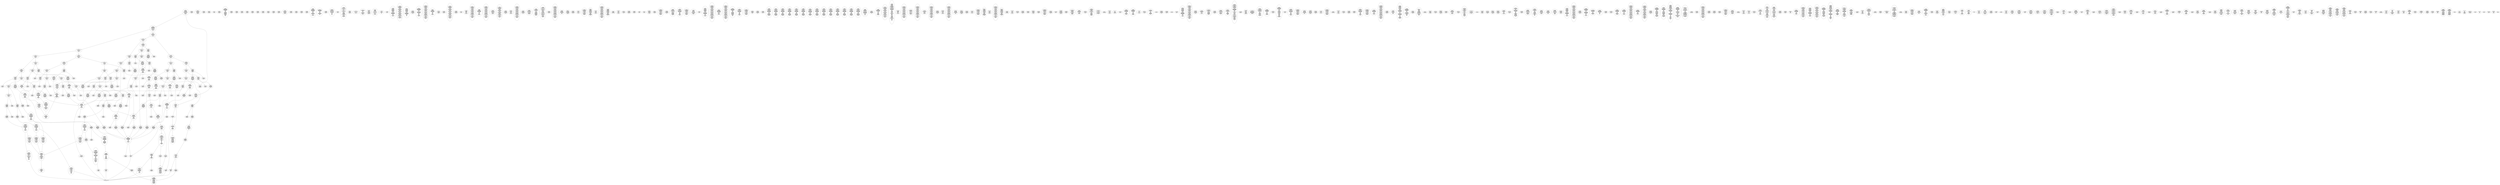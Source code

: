 /* Generated by GvGen v.1.0 (https://www.github.com/stricaud/gvgen) */

digraph G {
compound=true;
   node1 [label="[anywhere]"];
   node2 [label="# 0x0
PUSHX Data
PUSHX Data
MSTORE
PUSHX LogicData
CALLDATASIZE
LT
PUSHX Data
JUMPI
"];
   node3 [label="# 0xd
PUSHX Data
CALLDATALOAD
PUSHX BitData
SHR
PUSHX LogicData
GT
PUSHX Data
JUMPI
"];
   node4 [label="# 0x1e
PUSHX LogicData
GT
PUSHX Data
JUMPI
"];
   node5 [label="# 0x29
PUSHX LogicData
GT
PUSHX Data
JUMPI
"];
   node6 [label="# 0x34
PUSHX LogicData
EQ
PUSHX Data
JUMPI
"];
   node7 [label="# 0x3f
PUSHX LogicData
EQ
PUSHX Data
JUMPI
"];
   node8 [label="# 0x4a
PUSHX LogicData
EQ
PUSHX Data
JUMPI
"];
   node9 [label="# 0x55
PUSHX LogicData
EQ
PUSHX Data
JUMPI
"];
   node10 [label="# 0x60
PUSHX Data
REVERT
"];
   node11 [label="# 0x64
JUMPDEST
PUSHX LogicData
EQ
PUSHX Data
JUMPI
"];
   node12 [label="# 0x70
PUSHX LogicData
EQ
PUSHX Data
JUMPI
"];
   node13 [label="# 0x7b
PUSHX LogicData
EQ
PUSHX Data
JUMPI
"];
   node14 [label="# 0x86
PUSHX LogicData
EQ
PUSHX Data
JUMPI
"];
   node15 [label="# 0x91
PUSHX Data
REVERT
"];
   node16 [label="# 0x95
JUMPDEST
PUSHX LogicData
GT
PUSHX Data
JUMPI
"];
   node17 [label="# 0xa1
PUSHX LogicData
EQ
PUSHX Data
JUMPI
"];
   node18 [label="# 0xac
PUSHX LogicData
EQ
PUSHX Data
JUMPI
"];
   node19 [label="# 0xb7
PUSHX LogicData
EQ
PUSHX Data
JUMPI
"];
   node20 [label="# 0xc2
PUSHX LogicData
EQ
PUSHX Data
JUMPI
"];
   node21 [label="# 0xcd
PUSHX Data
REVERT
"];
   node22 [label="# 0xd1
JUMPDEST
PUSHX LogicData
EQ
PUSHX Data
JUMPI
"];
   node23 [label="# 0xdd
PUSHX LogicData
EQ
PUSHX Data
JUMPI
"];
   node24 [label="# 0xe8
PUSHX LogicData
EQ
PUSHX Data
JUMPI
"];
   node25 [label="# 0xf3
PUSHX Data
REVERT
"];
   node26 [label="# 0xf7
JUMPDEST
PUSHX LogicData
GT
PUSHX Data
JUMPI
"];
   node27 [label="# 0x103
PUSHX LogicData
GT
PUSHX Data
JUMPI
"];
   node28 [label="# 0x10e
PUSHX LogicData
EQ
PUSHX Data
JUMPI
"];
   node29 [label="# 0x119
PUSHX LogicData
EQ
PUSHX Data
JUMPI
"];
   node30 [label="# 0x124
PUSHX LogicData
EQ
PUSHX Data
JUMPI
"];
   node31 [label="# 0x12f
PUSHX LogicData
EQ
PUSHX Data
JUMPI
"];
   node32 [label="# 0x13a
PUSHX Data
REVERT
"];
   node33 [label="# 0x13e
JUMPDEST
PUSHX LogicData
EQ
PUSHX Data
JUMPI
"];
   node34 [label="# 0x14a
PUSHX LogicData
EQ
PUSHX Data
JUMPI
"];
   node35 [label="# 0x155
PUSHX LogicData
EQ
PUSHX Data
JUMPI
"];
   node36 [label="# 0x160
PUSHX LogicData
EQ
PUSHX Data
JUMPI
"];
   node37 [label="# 0x16b
PUSHX Data
REVERT
"];
   node38 [label="# 0x16f
JUMPDEST
PUSHX LogicData
GT
PUSHX Data
JUMPI
"];
   node39 [label="# 0x17b
PUSHX LogicData
EQ
PUSHX Data
JUMPI
"];
   node40 [label="# 0x186
PUSHX LogicData
EQ
PUSHX Data
JUMPI
"];
   node41 [label="# 0x191
PUSHX LogicData
EQ
PUSHX Data
JUMPI
"];
   node42 [label="# 0x19c
PUSHX LogicData
EQ
PUSHX Data
JUMPI
"];
   node43 [label="# 0x1a7
PUSHX Data
REVERT
"];
   node44 [label="# 0x1ab
JUMPDEST
PUSHX LogicData
EQ
PUSHX Data
JUMPI
"];
   node45 [label="# 0x1b7
PUSHX LogicData
EQ
PUSHX Data
JUMPI
"];
   node46 [label="# 0x1c2
PUSHX LogicData
EQ
PUSHX Data
JUMPI
"];
   node47 [label="# 0x1cd
JUMPDEST
PUSHX Data
REVERT
"];
   node48 [label="# 0x1d2
JUMPDEST
CALLVALUE
ISZERO
PUSHX Data
JUMPI
"];
   node49 [label="# 0x1da
PUSHX Data
REVERT
"];
   node50 [label="# 0x1de
JUMPDEST
PUSHX Data
PUSHX Data
CALLDATASIZE
PUSHX Data
PUSHX Data
JUMP
"];
   node51 [label="# 0x1ed
JUMPDEST
PUSHX Data
JUMP
"];
   node52 [label="# 0x1f2
JUMPDEST
PUSHX MemData
MLOAD
ISZERO
ISZERO
MSTORE
PUSHX ArithData
ADD
"];
   node53 [label="# 0x1fe
JUMPDEST
PUSHX MemData
MLOAD
SUB
RETURN
"];
   node54 [label="# 0x207
JUMPDEST
CALLVALUE
ISZERO
PUSHX Data
JUMPI
"];
   node55 [label="# 0x20f
PUSHX Data
REVERT
"];
   node56 [label="# 0x213
JUMPDEST
PUSHX Data
PUSHX Data
JUMP
"];
   node57 [label="# 0x21c
JUMPDEST
PUSHX MemData
MLOAD
PUSHX Data
PUSHX Data
JUMP
"];
   node58 [label="# 0x229
JUMPDEST
CALLVALUE
ISZERO
PUSHX Data
JUMPI
"];
   node59 [label="# 0x231
PUSHX Data
REVERT
"];
   node60 [label="# 0x235
JUMPDEST
PUSHX Data
PUSHX Data
CALLDATASIZE
PUSHX Data
PUSHX Data
JUMP
"];
   node61 [label="# 0x244
JUMPDEST
PUSHX Data
JUMP
"];
   node62 [label="# 0x249
JUMPDEST
PUSHX MemData
MLOAD
PUSHX ArithData
PUSHX BitData
PUSHX BitData
SHL
SUB
AND
MSTORE
PUSHX ArithData
ADD
PUSHX Data
JUMP
"];
   node63 [label="# 0x261
JUMPDEST
CALLVALUE
ISZERO
PUSHX Data
JUMPI
"];
   node64 [label="# 0x269
PUSHX Data
REVERT
"];
   node65 [label="# 0x26d
JUMPDEST
PUSHX Data
PUSHX Data
CALLDATASIZE
PUSHX Data
PUSHX Data
JUMP
"];
   node66 [label="# 0x27c
JUMPDEST
PUSHX Data
JUMP
"];
   node67 [label="# 0x281
JUMPDEST
STOP
"];
   node68 [label="# 0x283
JUMPDEST
PUSHX Data
PUSHX Data
CALLDATASIZE
PUSHX Data
PUSHX Data
JUMP
"];
   node69 [label="# 0x291
JUMPDEST
PUSHX Data
JUMP
"];
   node70 [label="# 0x296
JUMPDEST
CALLVALUE
ISZERO
PUSHX Data
JUMPI
"];
   node71 [label="# 0x29e
PUSHX Data
REVERT
"];
   node72 [label="# 0x2a2
JUMPDEST
PUSHX Data
PUSHX Data
JUMP
"];
   node73 [label="# 0x2ab
JUMPDEST
PUSHX MemData
MLOAD
MSTORE
PUSHX ArithData
ADD
PUSHX Data
JUMP
"];
   node74 [label="# 0x2b9
JUMPDEST
CALLVALUE
ISZERO
PUSHX Data
JUMPI
"];
   node75 [label="# 0x2c1
PUSHX Data
REVERT
"];
   node76 [label="# 0x2c5
JUMPDEST
PUSHX Data
PUSHX Data
CALLDATASIZE
PUSHX Data
PUSHX Data
JUMP
"];
   node77 [label="# 0x2d4
JUMPDEST
PUSHX ArithData
PUSHX BitData
PUSHX BitData
SHL
SUB
AND
PUSHX Data
MSTORE
PUSHX Data
PUSHX Data
MSTORE
PUSHX Data
SHA3
SLOAD
JUMP
"];
   node78 [label="# 0x2ef
JUMPDEST
CALLVALUE
ISZERO
PUSHX Data
JUMPI
"];
   node79 [label="# 0x2f7
PUSHX Data
REVERT
"];
   node80 [label="# 0x2fb
JUMPDEST
PUSHX Data
PUSHX Data
CALLDATASIZE
PUSHX Data
PUSHX Data
JUMP
"];
   node81 [label="# 0x30a
JUMPDEST
PUSHX Data
JUMP
"];
   node82 [label="# 0x30f
JUMPDEST
CALLVALUE
ISZERO
PUSHX Data
JUMPI
"];
   node83 [label="# 0x317
PUSHX Data
REVERT
"];
   node84 [label="# 0x31b
JUMPDEST
PUSHX Data
PUSHX Data
CALLDATASIZE
PUSHX Data
PUSHX Data
JUMP
"];
   node85 [label="# 0x32a
JUMPDEST
PUSHX Data
JUMP
"];
   node86 [label="# 0x32f
JUMPDEST
CALLVALUE
ISZERO
PUSHX Data
JUMPI
"];
   node87 [label="# 0x337
PUSHX Data
REVERT
"];
   node88 [label="# 0x33b
JUMPDEST
PUSHX Data
PUSHX Data
CALLDATASIZE
PUSHX Data
PUSHX Data
JUMP
"];
   node89 [label="# 0x34a
JUMPDEST
PUSHX Data
JUMP
"];
   node90 [label="# 0x34f
JUMPDEST
CALLVALUE
ISZERO
PUSHX Data
JUMPI
"];
   node91 [label="# 0x357
PUSHX Data
REVERT
"];
   node92 [label="# 0x35b
JUMPDEST
PUSHX Data
PUSHX Data
CALLDATASIZE
PUSHX Data
PUSHX Data
JUMP
"];
   node93 [label="# 0x36a
JUMPDEST
PUSHX Data
JUMP
"];
   node94 [label="# 0x36f
JUMPDEST
CALLVALUE
ISZERO
PUSHX Data
JUMPI
"];
   node95 [label="# 0x377
PUSHX Data
REVERT
"];
   node96 [label="# 0x37b
JUMPDEST
PUSHX Data
PUSHX Data
CALLDATASIZE
PUSHX Data
PUSHX Data
JUMP
"];
   node97 [label="# 0x38a
JUMPDEST
PUSHX Data
JUMP
"];
   node98 [label="# 0x38f
JUMPDEST
CALLVALUE
ISZERO
PUSHX Data
JUMPI
"];
   node99 [label="# 0x397
PUSHX Data
REVERT
"];
   node100 [label="# 0x39b
JUMPDEST
PUSHX Data
PUSHX Data
JUMP
"];
   node101 [label="# 0x3a4
JUMPDEST
CALLVALUE
ISZERO
PUSHX Data
JUMPI
"];
   node102 [label="# 0x3ac
PUSHX Data
REVERT
"];
   node103 [label="# 0x3b0
JUMPDEST
PUSHX StorData
SLOAD
PUSHX Data
PUSHX Data
DIV
PUSHX BitData
AND
JUMP
"];
   node104 [label="# 0x3c3
JUMPDEST
CALLVALUE
ISZERO
PUSHX Data
JUMPI
"];
   node105 [label="# 0x3cb
PUSHX Data
REVERT
"];
   node106 [label="# 0x3cf
JUMPDEST
PUSHX Data
PUSHX Data
CALLDATASIZE
PUSHX Data
PUSHX Data
JUMP
"];
   node107 [label="# 0x3de
JUMPDEST
PUSHX Data
JUMP
"];
   node108 [label="# 0x3e3
JUMPDEST
CALLVALUE
ISZERO
PUSHX Data
JUMPI
"];
   node109 [label="# 0x3eb
PUSHX Data
REVERT
"];
   node110 [label="# 0x3ef
JUMPDEST
PUSHX StorData
SLOAD
PUSHX Data
PUSHX BitData
AND
JUMP
"];
   node111 [label="# 0x3fd
JUMPDEST
CALLVALUE
ISZERO
PUSHX Data
JUMPI
"];
   node112 [label="# 0x405
PUSHX Data
REVERT
"];
   node113 [label="# 0x409
JUMPDEST
PUSHX Data
PUSHX Data
JUMP
"];
   node114 [label="# 0x412
JUMPDEST
CALLVALUE
ISZERO
PUSHX Data
JUMPI
"];
   node115 [label="# 0x41a
PUSHX Data
REVERT
"];
   node116 [label="# 0x41e
JUMPDEST
PUSHX StorData
SLOAD
PUSHX ArithData
PUSHX BitData
PUSHX BitData
SHL
SUB
AND
PUSHX Data
JUMP
"];
   node117 [label="# 0x430
JUMPDEST
CALLVALUE
ISZERO
PUSHX Data
JUMPI
"];
   node118 [label="# 0x438
PUSHX Data
REVERT
"];
   node119 [label="# 0x43c
JUMPDEST
PUSHX Data
PUSHX Data
JUMP
"];
   node120 [label="# 0x445
JUMPDEST
CALLVALUE
ISZERO
PUSHX Data
JUMPI
"];
   node121 [label="# 0x44d
PUSHX Data
REVERT
"];
   node122 [label="# 0x451
JUMPDEST
PUSHX Data
PUSHX Data
CALLDATASIZE
PUSHX Data
PUSHX Data
JUMP
"];
   node123 [label="# 0x460
JUMPDEST
PUSHX Data
JUMP
"];
   node124 [label="# 0x465
JUMPDEST
PUSHX Data
PUSHX Data
CALLDATASIZE
PUSHX Data
PUSHX Data
JUMP
"];
   node125 [label="# 0x473
JUMPDEST
PUSHX Data
JUMP
"];
   node126 [label="# 0x478
JUMPDEST
CALLVALUE
ISZERO
PUSHX Data
JUMPI
"];
   node127 [label="# 0x480
PUSHX Data
REVERT
"];
   node128 [label="# 0x484
JUMPDEST
PUSHX Data
PUSHX Data
CALLDATASIZE
PUSHX Data
PUSHX Data
JUMP
"];
   node129 [label="# 0x493
JUMPDEST
PUSHX Data
JUMP
"];
   node130 [label="# 0x498
JUMPDEST
CALLVALUE
ISZERO
PUSHX Data
JUMPI
"];
   node131 [label="# 0x4a0
PUSHX Data
REVERT
"];
   node132 [label="# 0x4a4
JUMPDEST
PUSHX Data
PUSHX Data
CALLDATASIZE
PUSHX Data
PUSHX Data
JUMP
"];
   node133 [label="# 0x4b3
JUMPDEST
PUSHX Data
JUMP
"];
   node134 [label="# 0x4b8
JUMPDEST
PUSHX MemData
MLOAD
PUSHX Data
PUSHX Data
JUMP
"];
   node135 [label="# 0x4c5
JUMPDEST
CALLVALUE
ISZERO
PUSHX Data
JUMPI
"];
   node136 [label="# 0x4cd
PUSHX Data
REVERT
"];
   node137 [label="# 0x4d1
JUMPDEST
PUSHX Data
PUSHX Data
CALLDATASIZE
PUSHX Data
PUSHX Data
JUMP
"];
   node138 [label="# 0x4e0
JUMPDEST
PUSHX Data
JUMP
"];
   node139 [label="# 0x4e5
JUMPDEST
CALLVALUE
ISZERO
PUSHX Data
JUMPI
"];
   node140 [label="# 0x4ed
PUSHX Data
REVERT
"];
   node141 [label="# 0x4f1
JUMPDEST
PUSHX Data
PUSHX Data
JUMP
"];
   node142 [label="# 0x4fa
JUMPDEST
CALLVALUE
ISZERO
PUSHX Data
JUMPI
"];
   node143 [label="# 0x502
PUSHX Data
REVERT
"];
   node144 [label="# 0x506
JUMPDEST
PUSHX Data
PUSHX Data
JUMP
"];
   node145 [label="# 0x50f
JUMPDEST
CALLVALUE
ISZERO
PUSHX Data
JUMPI
"];
   node146 [label="# 0x517
PUSHX Data
REVERT
"];
   node147 [label="# 0x51b
JUMPDEST
PUSHX Data
PUSHX Data
CALLDATASIZE
PUSHX Data
PUSHX Data
JUMP
"];
   node148 [label="# 0x52a
JUMPDEST
PUSHX Data
JUMP
"];
   node149 [label="# 0x52f
JUMPDEST
CALLVALUE
ISZERO
PUSHX Data
JUMPI
"];
   node150 [label="# 0x537
PUSHX Data
REVERT
"];
   node151 [label="# 0x53b
JUMPDEST
PUSHX Data
PUSHX StorData
SLOAD
JUMP
"];
   node152 [label="# 0x545
JUMPDEST
CALLVALUE
ISZERO
PUSHX Data
JUMPI
"];
   node153 [label="# 0x54d
PUSHX Data
REVERT
"];
   node154 [label="# 0x551
JUMPDEST
PUSHX Data
PUSHX Data
CALLDATASIZE
PUSHX Data
PUSHX Data
JUMP
"];
   node155 [label="# 0x560
JUMPDEST
PUSHX Data
JUMP
"];
   node156 [label="# 0x565
JUMPDEST
CALLVALUE
ISZERO
PUSHX Data
JUMPI
"];
   node157 [label="# 0x56d
PUSHX Data
REVERT
"];
   node158 [label="# 0x571
JUMPDEST
PUSHX Data
PUSHX Data
CALLDATASIZE
PUSHX Data
PUSHX Data
JUMP
"];
   node159 [label="# 0x580
JUMPDEST
PUSHX Data
JUMP
"];
   node160 [label="# 0x585
JUMPDEST
PUSHX Data
PUSHX ArithData
PUSHX BitData
PUSHX BitData
SHL
SUB
NOT
AND
PUSHX BitData
PUSHX BitData
SHL
EQ
PUSHX Data
JUMPI
"];
   node161 [label="# 0x5a1
PUSHX ArithData
PUSHX BitData
PUSHX BitData
SHL
SUB
NOT
AND
PUSHX BitData
PUSHX BitData
SHL
EQ
"];
   node162 [label="# 0x5b6
JUMPDEST
PUSHX Data
JUMPI
"];
   node163 [label="# 0x5bc
PUSHX BitData
PUSHX BitData
SHL
PUSHX ArithData
PUSHX BitData
PUSHX BitData
SHL
SUB
NOT
AND
EQ
"];
   node164 [label="# 0x5d1
JUMPDEST
JUMP
"];
   node165 [label="# 0x5d7
JUMPDEST
PUSHX Data
PUSHX StorData
SLOAD
PUSHX Data
PUSHX Data
JUMP
"];
   node166 [label="# 0x5e6
JUMPDEST
PUSHX ArithData
ADD
PUSHX ArithData
DIV
MUL
PUSHX ArithData
ADD
PUSHX MemData
MLOAD
ADD
PUSHX Data
MSTORE
MSTORE
PUSHX ArithData
ADD
SLOAD
PUSHX Data
PUSHX Data
JUMP
"];
   node167 [label="# 0x612
JUMPDEST
ISZERO
PUSHX Data
JUMPI
"];
   node168 [label="# 0x619
PUSHX LogicData
LT
PUSHX Data
JUMPI
"];
   node169 [label="# 0x621
PUSHX ArithData
SLOAD
DIV
MUL
MSTORE
PUSHX ArithData
ADD
PUSHX Data
JUMP
"];
   node170 [label="# 0x634
JUMPDEST
ADD
PUSHX Data
MSTORE
PUSHX Data
PUSHX Data
SHA3
"];
   node171 [label="# 0x642
JUMPDEST
SLOAD
MSTORE
PUSHX ArithData
ADD
PUSHX ArithData
ADD
GT
PUSHX Data
JUMPI
"];
   node172 [label="# 0x656
SUB
PUSHX BitData
AND
ADD
"];
   node173 [label="# 0x65f
JUMPDEST
JUMP
"];
   node174 [label="# 0x669
JUMPDEST
PUSHX Data
MSTORE
PUSHX Data
PUSHX Data
MSTORE
PUSHX Data
SHA3
SLOAD
PUSHX ArithData
PUSHX BitData
PUSHX BitData
SHL
SUB
AND
PUSHX Data
JUMPI
"];
   node175 [label="# 0x686
PUSHX MemData
MLOAD
PUSHX BitData
PUSHX BitData
SHL
MSTORE
PUSHX Data
PUSHX ArithData
ADD
MSTORE
PUSHX Data
PUSHX ArithData
ADD
MSTORE
PUSHX Data
PUSHX ArithData
ADD
MSTORE
PUSHX BitData
PUSHX BitData
SHL
PUSHX ArithData
ADD
MSTORE
PUSHX ArithData
ADD
"];
   node176 [label="# 0x6de
JUMPDEST
PUSHX MemData
MLOAD
SUB
REVERT
"];
   node177 [label="# 0x6e7
JUMPDEST
PUSHX Data
MSTORE
PUSHX Data
PUSHX Data
MSTORE
PUSHX Data
SHA3
SLOAD
PUSHX ArithData
PUSHX BitData
PUSHX BitData
SHL
SUB
AND
JUMP
"];
   node178 [label="# 0x703
JUMPDEST
PUSHX Data
PUSHX Data
PUSHX Data
JUMP
"];
   node179 [label="# 0x70e
JUMPDEST
PUSHX ArithData
PUSHX BitData
PUSHX BitData
SHL
SUB
AND
PUSHX ArithData
PUSHX BitData
PUSHX BitData
SHL
SUB
AND
EQ
ISZERO
PUSHX Data
JUMPI
"];
   node180 [label="# 0x72b
PUSHX MemData
MLOAD
PUSHX BitData
PUSHX BitData
SHL
MSTORE
PUSHX Data
PUSHX ArithData
ADD
MSTORE
PUSHX Data
PUSHX ArithData
ADD
MSTORE
PUSHX Data
PUSHX ArithData
ADD
MSTORE
PUSHX BitData
PUSHX BitData
SHL
PUSHX ArithData
ADD
MSTORE
PUSHX ArithData
ADD
PUSHX Data
JUMP
"];
   node181 [label="# 0x77c
JUMPDEST
CALLER
PUSHX ArithData
PUSHX BitData
PUSHX BitData
SHL
SUB
AND
EQ
PUSHX Data
JUMPI
"];
   node182 [label="# 0x78e
PUSHX Data
CALLER
PUSHX Data
JUMP
"];
   node183 [label="# 0x798
JUMPDEST
PUSHX Data
JUMPI
"];
   node184 [label="# 0x79d
PUSHX MemData
MLOAD
PUSHX BitData
PUSHX BitData
SHL
MSTORE
PUSHX Data
PUSHX ArithData
ADD
MSTORE
PUSHX Data
PUSHX ArithData
ADD
MSTORE
PUSHX Data
PUSHX ArithData
ADD
MSTORE
PUSHX Data
PUSHX ArithData
ADD
MSTORE
PUSHX ArithData
ADD
PUSHX Data
JUMP
"];
   node185 [label="# 0x80a
JUMPDEST
PUSHX Data
PUSHX Data
JUMP
"];
   node186 [label="# 0x814
JUMPDEST
JUMP
"];
   node187 [label="# 0x819
JUMPDEST
CALLER
ORIGIN
EQ
PUSHX Data
JUMPI
"];
   node188 [label="# 0x821
PUSHX MemData
MLOAD
PUSHX BitData
PUSHX BitData
SHL
MSTORE
PUSHX Data
PUSHX ArithData
ADD
MSTORE
PUSHX Data
PUSHX ArithData
ADD
MSTORE
PUSHX BitData
PUSHX BitData
SHL
PUSHX ArithData
ADD
MSTORE
PUSHX ArithData
ADD
PUSHX Data
JUMP
"];
   node189 [label="# 0x85d
JUMPDEST
CALLER
PUSHX ArithData
PUSHX BitData
PUSHX BitData
SHL
SUB
AND
EQ
PUSHX Data
JUMPI
"];
   node190 [label="# 0x86e
PUSHX MemData
MLOAD
PUSHX BitData
PUSHX BitData
SHL
MSTORE
PUSHX Data
PUSHX ArithData
ADD
MSTORE
PUSHX Data
PUSHX ArithData
ADD
MSTORE
PUSHX BitData
PUSHX BitData
SHL
PUSHX ArithData
ADD
MSTORE
PUSHX ArithData
ADD
PUSHX Data
JUMP
"];
   node191 [label="# 0x8a3
JUMPDEST
PUSHX StorData
SLOAD
PUSHX BitData
AND
PUSHX Data
JUMPI
"];
   node192 [label="# 0x8ae
PUSHX MemData
MLOAD
PUSHX BitData
PUSHX BitData
SHL
MSTORE
PUSHX Data
PUSHX ArithData
ADD
MSTORE
PUSHX Data
PUSHX ArithData
ADD
MSTORE
PUSHX Data
PUSHX ArithData
ADD
MSTORE
PUSHX ArithData
ADD
PUSHX Data
JUMP
"];
   node193 [label="# 0x8f5
JUMPDEST
PUSHX Data
PUSHX Data
PUSHX Data
JUMP
"];
   node194 [label="# 0x907
JUMPDEST
CALLVALUE
LT
ISZERO
PUSHX Data
JUMPI
"];
   node195 [label="# 0x90f
PUSHX MemData
MLOAD
PUSHX BitData
PUSHX BitData
SHL
MSTORE
PUSHX Data
PUSHX ArithData
ADD
MSTORE
PUSHX Data
PUSHX ArithData
ADD
MSTORE
PUSHX BitData
PUSHX BitData
SHL
PUSHX ArithData
ADD
MSTORE
PUSHX ArithData
ADD
PUSHX Data
JUMP
"];
   node196 [label="# 0x94f
JUMPDEST
PUSHX Data
PUSHX Data
PUSHX Data
JUMP
"];
   node197 [label="# 0x95a
JUMPDEST
PUSHX MemData
MLOAD
PUSHX ArithData
ADD
PUSHX Data
PUSHX Data
JUMP
"];
   node198 [label="# 0x96c
JUMPDEST
PUSHX MemData
MLOAD
PUSHX ArithData
SUB
SUB
MSTORE
PUSHX Data
MSTORE
PUSHX Data
PUSHX Data
CALLER
PUSHX Data
JUMP
"];
   node199 [label="# 0x98a
JUMPDEST
PUSHX ArithData
MUL
PUSHX ArithData
ADD
PUSHX MemData
MLOAD
ADD
PUSHX Data
MSTORE
MSTORE
PUSHX ArithData
ADD
PUSHX ArithData
MUL
CALLDATACOPY
PUSHX Data
ADD
MSTORE
PUSHX Data
JUMP
"];
   node200 [label="# 0x9c3
JUMPDEST
PUSHX Data
JUMPI
"];
   node201 [label="# 0x9c8
PUSHX MemData
MLOAD
PUSHX BitData
PUSHX BitData
SHL
MSTORE
PUSHX Data
PUSHX ArithData
ADD
MSTORE
PUSHX Data
PUSHX ArithData
ADD
MSTORE
PUSHX BitData
PUSHX BitData
SHL
PUSHX ArithData
ADD
MSTORE
PUSHX ArithData
ADD
PUSHX Data
JUMP
"];
   node202 [label="# 0xa06
JUMPDEST
PUSHX Data
PUSHX Data
PUSHX StorData
SLOAD
JUMP
"];
   node203 [label="# 0xa11
JUMPDEST
PUSHX Data
PUSHX Data
PUSHX Data
PUSHX Data
JUMP
"];
   node204 [label="# 0xa20
JUMPDEST
PUSHX Data
PUSHX Data
JUMP
"];
   node205 [label="# 0xa2a
JUMPDEST
LT
PUSHX Data
JUMPI
"];
   node206 [label="# 0xa30
PUSHX MemData
MLOAD
PUSHX BitData
PUSHX BitData
SHL
MSTORE
PUSHX ArithData
ADD
PUSHX Data
PUSHX Data
JUMP
"];
   node207 [label="# 0xa47
JUMPDEST
CALLER
PUSHX Data
MSTORE
PUSHX Data
PUSHX Data
MSTORE
PUSHX Data
SHA3
SLOAD
PUSHX Data
PUSHX Data
JUMP
"];
   node208 [label="# 0xa64
JUMPDEST
GT
ISZERO
PUSHX Data
JUMPI
"];
   node209 [label="# 0xa6b
PUSHX MemData
MLOAD
PUSHX BitData
PUSHX BitData
SHL
MSTORE
PUSHX Data
PUSHX ArithData
ADD
MSTORE
PUSHX Data
PUSHX ArithData
ADD
MSTORE
PUSHX BitData
PUSHX BitData
SHL
PUSHX ArithData
ADD
MSTORE
PUSHX ArithData
ADD
PUSHX Data
JUMP
"];
   node210 [label="# 0xaa6
JUMPDEST
CALLER
PUSHX Data
MSTORE
PUSHX Data
PUSHX Data
MSTORE
PUSHX Data
SHA3
SLOAD
PUSHX Data
PUSHX Data
JUMP
"];
   node211 [label="# 0xac5
JUMPDEST
SSTORE
PUSHX Data
"];
   node212 [label="# 0xace
JUMPDEST
LT
ISZERO
PUSHX Data
JUMPI
"];
   node213 [label="# 0xad7
PUSHX Data
PUSHX Data
JUMP
"];
   node214 [label="# 0xade
JUMPDEST
PUSHX Data
PUSHX Data
JUMP
"];
   node215 [label="# 0xae8
JUMPDEST
PUSHX Data
JUMP
"];
   node216 [label="# 0xaf0
JUMPDEST
JUMP
"];
   node217 [label="# 0xafb
JUMPDEST
PUSHX Data
PUSHX Data
PUSHX Data
PUSHX StorData
SLOAD
JUMP
"];
   node218 [label="# 0xb08
JUMPDEST
PUSHX Data
PUSHX Data
JUMP
"];
   node219 [label="# 0xb12
JUMPDEST
JUMP
"];
   node220 [label="# 0xb17
JUMPDEST
PUSHX Data
CALLER
PUSHX Data
JUMP
"];
   node221 [label="# 0xb21
JUMPDEST
PUSHX Data
JUMPI
"];
   node222 [label="# 0xb26
PUSHX MemData
MLOAD
PUSHX BitData
PUSHX BitData
SHL
MSTORE
PUSHX ArithData
ADD
PUSHX Data
PUSHX Data
JUMP
"];
   node223 [label="# 0xb3d
JUMPDEST
PUSHX Data
PUSHX Data
JUMP
"];
   node224 [label="# 0xb48
JUMPDEST
PUSHX Data
PUSHX MemData
MLOAD
PUSHX ArithData
ADD
PUSHX Data
MSTORE
PUSHX Data
MSTORE
PUSHX Data
JUMP
"];
   node225 [label="# 0xb63
JUMPDEST
PUSHX StorData
SLOAD
PUSHX ArithData
PUSHX BitData
PUSHX BitData
SHL
SUB
AND
CALLER
EQ
PUSHX Data
JUMPI
"];
   node226 [label="# 0xb76
PUSHX MemData
MLOAD
PUSHX BitData
PUSHX BitData
SHL
MSTORE
PUSHX ArithData
ADD
PUSHX Data
PUSHX Data
JUMP
"];
   node227 [label="# 0xb8d
JUMPDEST
MLOAD
PUSHX Data
PUSHX Data
PUSHX ArithData
ADD
PUSHX Data
JUMP
"];
   node228 [label="# 0xba0
JUMPDEST
JUMP
"];
   node229 [label="# 0xba4
JUMPDEST
PUSHX Data
MSTORE
PUSHX Data
PUSHX Data
MSTORE
PUSHX Data
SHA3
SLOAD
PUSHX ArithData
PUSHX BitData
PUSHX BitData
SHL
SUB
AND
PUSHX Data
JUMPI
"];
   node230 [label="# 0xbc2
PUSHX MemData
MLOAD
PUSHX BitData
PUSHX BitData
SHL
MSTORE
PUSHX Data
PUSHX ArithData
ADD
MSTORE
PUSHX Data
PUSHX ArithData
ADD
MSTORE
PUSHX Data
PUSHX ArithData
ADD
MSTORE
PUSHX BitData
PUSHX BitData
SHL
PUSHX ArithData
ADD
MSTORE
PUSHX ArithData
ADD
PUSHX Data
JUMP
"];
   node231 [label="# 0xc1b
JUMPDEST
PUSHX Data
PUSHX ArithData
PUSHX BitData
PUSHX BitData
SHL
SUB
AND
PUSHX Data
JUMPI
"];
   node232 [label="# 0xc2c
PUSHX MemData
MLOAD
PUSHX BitData
PUSHX BitData
SHL
MSTORE
PUSHX Data
PUSHX ArithData
ADD
MSTORE
PUSHX Data
PUSHX ArithData
ADD
MSTORE
PUSHX Data
PUSHX ArithData
ADD
MSTORE
PUSHX BitData
PUSHX BitData
SHL
PUSHX ArithData
ADD
MSTORE
PUSHX ArithData
ADD
PUSHX Data
JUMP
"];
   node233 [label="# 0xc86
JUMPDEST
PUSHX ArithData
PUSHX BitData
PUSHX BitData
SHL
SUB
AND
PUSHX Data
MSTORE
PUSHX Data
PUSHX Data
MSTORE
PUSHX Data
SHA3
SLOAD
JUMP
"];
   node234 [label="# 0xca2
JUMPDEST
PUSHX StorData
SLOAD
PUSHX ArithData
PUSHX BitData
PUSHX BitData
SHL
SUB
AND
CALLER
EQ
PUSHX Data
JUMPI
"];
   node235 [label="# 0xcb5
PUSHX MemData
MLOAD
PUSHX BitData
PUSHX BitData
SHL
MSTORE
PUSHX ArithData
ADD
PUSHX Data
PUSHX Data
JUMP
"];
   node236 [label="# 0xccc
JUMPDEST
PUSHX Data
PUSHX Data
PUSHX Data
JUMP
"];
   node237 [label="# 0xcd6
JUMPDEST
JUMP
"];
   node238 [label="# 0xcd8
JUMPDEST
PUSHX StorData
SLOAD
PUSHX ArithData
PUSHX BitData
PUSHX BitData
SHL
SUB
AND
CALLER
EQ
PUSHX Data
JUMPI
"];
   node239 [label="# 0xceb
PUSHX MemData
MLOAD
PUSHX BitData
PUSHX BitData
SHL
MSTORE
PUSHX ArithData
ADD
PUSHX Data
PUSHX Data
JUMP
"];
   node240 [label="# 0xd02
JUMPDEST
PUSHX Data
SSTORE
JUMP
"];
   node241 [label="# 0xd07
JUMPDEST
PUSHX StorData
SLOAD
PUSHX ArithData
PUSHX BitData
PUSHX BitData
SHL
SUB
AND
CALLER
EQ
PUSHX Data
JUMPI
"];
   node242 [label="# 0xd1a
PUSHX MemData
MLOAD
PUSHX BitData
PUSHX BitData
SHL
MSTORE
PUSHX ArithData
ADD
PUSHX Data
PUSHX Data
JUMP
"];
   node243 [label="# 0xd31
JUMPDEST
SELFBALANCE
PUSHX Data
JUMPI
"];
   node244 [label="# 0xd38
PUSHX Data
REVERT
"];
   node245 [label="# 0xd3c
JUMPDEST
PUSHX StorData
SLOAD
PUSHX Data
PUSHX ArithData
PUSHX BitData
PUSHX BitData
SHL
SUB
AND
PUSHX Data
PUSHX Data
PUSHX Data
PUSHX Data
JUMP
"];
   node246 [label="# 0xd5a
JUMPDEST
PUSHX Data
PUSHX Data
JUMP
"];
   node247 [label="# 0xd64
JUMPDEST
PUSHX Data
JUMP
"];
   node248 [label="# 0xd69
JUMPDEST
PUSHX StorData
SLOAD
PUSHX Data
PUSHX ArithData
PUSHX BitData
PUSHX BitData
SHL
SUB
AND
PUSHX Data
PUSHX Data
PUSHX Data
PUSHX Data
JUMP
"];
   node249 [label="# 0xd87
JUMPDEST
PUSHX StorData
SLOAD
PUSHX Data
PUSHX ArithData
PUSHX BitData
PUSHX BitData
SHL
SUB
AND
PUSHX Data
PUSHX Data
PUSHX Data
PUSHX Data
JUMP
"];
   node250 [label="# 0xda5
JUMPDEST
PUSHX StorData
SLOAD
PUSHX Data
PUSHX ArithData
PUSHX BitData
PUSHX BitData
SHL
SUB
AND
PUSHX Data
PUSHX Data
PUSHX Data
PUSHX Data
JUMP
"];
   node251 [label="# 0xdc3
JUMPDEST
PUSHX StorData
SLOAD
PUSHX Data
PUSHX ArithData
PUSHX BitData
PUSHX BitData
SHL
SUB
AND
PUSHX Data
PUSHX Data
PUSHX Data
PUSHX Data
JUMP
"];
   node252 [label="# 0xde1
JUMPDEST
PUSHX StorData
SLOAD
PUSHX Data
PUSHX ArithData
PUSHX BitData
PUSHX BitData
SHL
SUB
AND
PUSHX Data
PUSHX Data
PUSHX Data
PUSHX Data
JUMP
"];
   node253 [label="# 0xdff
JUMPDEST
PUSHX StorData
SLOAD
PUSHX Data
PUSHX ArithData
PUSHX BitData
PUSHX BitData
SHL
SUB
AND
PUSHX Data
PUSHX Data
PUSHX Data
PUSHX Data
JUMP
"];
   node254 [label="# 0xe1d
JUMPDEST
PUSHX StorData
SLOAD
PUSHX Data
PUSHX ArithData
PUSHX BitData
PUSHX BitData
SHL
SUB
AND
PUSHX Data
PUSHX Data
PUSHX Data
JUMP
"];
   node255 [label="# 0xe40
JUMPDEST
PUSHX StorData
SLOAD
PUSHX Data
PUSHX ArithData
PUSHX BitData
PUSHX BitData
SHL
SUB
AND
PUSHX Data
PUSHX Data
PUSHX Data
PUSHX Data
JUMP
"];
   node256 [label="# 0xe5e
JUMPDEST
PUSHX StorData
SLOAD
PUSHX Data
PUSHX ArithData
PUSHX BitData
PUSHX BitData
SHL
SUB
AND
PUSHX Data
PUSHX Data
PUSHX Data
PUSHX Data
JUMP
"];
   node257 [label="# 0xe7c
JUMPDEST
PUSHX StorData
SLOAD
PUSHX Data
PUSHX ArithData
PUSHX BitData
PUSHX BitData
SHL
SUB
AND
PUSHX Data
PUSHX Data
PUSHX Data
PUSHX Data
JUMP
"];
   node258 [label="# 0xe9a
JUMPDEST
PUSHX StorData
SLOAD
PUSHX Data
PUSHX ArithData
PUSHX BitData
PUSHX BitData
SHL
SUB
AND
PUSHX Data
PUSHX Data
PUSHX Data
PUSHX Data
JUMP
"];
   node259 [label="# 0xeb8
JUMPDEST
PUSHX StorData
SLOAD
PUSHX Data
PUSHX ArithData
PUSHX BitData
PUSHX BitData
SHL
SUB
AND
PUSHX Data
PUSHX Data
PUSHX Data
PUSHX Data
JUMP
"];
   node260 [label="# 0xed6
JUMPDEST
PUSHX StorData
SLOAD
PUSHX Data
PUSHX ArithData
PUSHX BitData
PUSHX BitData
SHL
SUB
AND
PUSHX Data
PUSHX Data
PUSHX Data
PUSHX Data
JUMP
"];
   node261 [label="# 0xef4
JUMPDEST
PUSHX StorData
SLOAD
PUSHX Data
PUSHX ArithData
PUSHX BitData
PUSHX BitData
SHL
SUB
AND
PUSHX Data
PUSHX Data
PUSHX Data
PUSHX Data
JUMP
"];
   node262 [label="# 0xf12
JUMPDEST
PUSHX Data
PUSHX Data
PUSHX StorData
SLOAD
PUSHX ArithData
PUSHX BitData
PUSHX BitData
SHL
SUB
AND
JUMP
"];
   node263 [label="# 0xf27
JUMPDEST
SELFBALANCE
PUSHX Data
JUMP
"];
   node264 [label="# 0xf2d
JUMPDEST
JUMP
"];
   node265 [label="# 0xf30
JUMPDEST
PUSHX Data
PUSHX StorData
SLOAD
PUSHX Data
PUSHX Data
JUMP
"];
   node266 [label="# 0xf3f
JUMPDEST
PUSHX ArithData
PUSHX BitData
PUSHX BitData
SHL
SUB
AND
CALLER
EQ
ISZERO
PUSHX Data
JUMPI
"];
   node267 [label="# 0xf51
PUSHX MemData
MLOAD
PUSHX BitData
PUSHX BitData
SHL
MSTORE
PUSHX Data
PUSHX ArithData
ADD
MSTORE
PUSHX Data
PUSHX ArithData
ADD
MSTORE
PUSHX Data
PUSHX ArithData
ADD
MSTORE
PUSHX ArithData
ADD
PUSHX Data
JUMP
"];
   node268 [label="# 0xf98
JUMPDEST
CALLER
PUSHX Data
MSTORE
PUSHX Data
PUSHX ArithData
MSTORE
PUSHX MemData
SHA3
PUSHX ArithData
PUSHX BitData
PUSHX BitData
SHL
SUB
AND
MSTORE
MSTORE
SHA3
SLOAD
PUSHX BitData
NOT
AND
ISZERO
ISZERO
OR
SSTORE
MLOAD
MSTORE
PUSHX Data
ADD
PUSHX MemData
MLOAD
SUB
LOGX
JUMP
"];
   node269 [label="# 0x1004
JUMPDEST
CALLER
ORIGIN
EQ
PUSHX Data
JUMPI
"];
   node270 [label="# 0x100c
PUSHX MemData
MLOAD
PUSHX BitData
PUSHX BitData
SHL
MSTORE
PUSHX Data
PUSHX ArithData
ADD
MSTORE
PUSHX Data
PUSHX ArithData
ADD
MSTORE
PUSHX BitData
PUSHX BitData
SHL
PUSHX ArithData
ADD
MSTORE
PUSHX ArithData
ADD
PUSHX Data
JUMP
"];
   node271 [label="# 0x1048
JUMPDEST
PUSHX StorData
SLOAD
PUSHX Data
DIV
PUSHX BitData
AND
PUSHX Data
JUMPI
"];
   node272 [label="# 0x1058
PUSHX MemData
MLOAD
PUSHX BitData
PUSHX BitData
SHL
MSTORE
PUSHX Data
PUSHX ArithData
ADD
MSTORE
PUSHX Data
PUSHX ArithData
ADD
MSTORE
PUSHX BitData
PUSHX BitData
SHL
PUSHX ArithData
ADD
MSTORE
PUSHX ArithData
ADD
PUSHX Data
JUMP
"];
   node273 [label="# 0x1096
JUMPDEST
PUSHX LogicData
GT
ISZERO
PUSHX Data
JUMPI
"];
   node274 [label="# 0x10a0
PUSHX MemData
MLOAD
PUSHX BitData
PUSHX BitData
SHL
MSTORE
PUSHX Data
PUSHX ArithData
ADD
MSTORE
PUSHX Data
PUSHX ArithData
ADD
MSTORE
PUSHX BitData
PUSHX BitData
SHL
PUSHX ArithData
ADD
MSTORE
PUSHX ArithData
ADD
PUSHX Data
JUMP
"];
   node275 [label="# 0x10dc
JUMPDEST
PUSHX Data
PUSHX Data
PUSHX Data
JUMP
"];
   node276 [label="# 0x10ee
JUMPDEST
CALLVALUE
LT
ISZERO
PUSHX Data
JUMPI
"];
   node277 [label="# 0x10f6
PUSHX MemData
MLOAD
PUSHX BitData
PUSHX BitData
SHL
MSTORE
PUSHX Data
PUSHX ArithData
ADD
MSTORE
PUSHX Data
PUSHX ArithData
ADD
MSTORE
PUSHX BitData
PUSHX BitData
SHL
PUSHX ArithData
ADD
MSTORE
PUSHX ArithData
ADD
PUSHX Data
JUMP
"];
   node278 [label="# 0x1136
JUMPDEST
PUSHX Data
PUSHX Data
PUSHX StorData
SLOAD
JUMP
"];
   node279 [label="# 0x1141
JUMPDEST
PUSHX Data
PUSHX Data
PUSHX Data
PUSHX Data
JUMP
"];
   node280 [label="# 0x1150
JUMPDEST
PUSHX Data
PUSHX Data
JUMP
"];
   node281 [label="# 0x115a
JUMPDEST
LT
PUSHX Data
JUMPI
"];
   node282 [label="# 0x1160
PUSHX MemData
MLOAD
PUSHX BitData
PUSHX BitData
SHL
MSTORE
PUSHX ArithData
ADD
PUSHX Data
PUSHX Data
JUMP
"];
   node283 [label="# 0x1177
JUMPDEST
CALLER
PUSHX Data
MSTORE
PUSHX Data
PUSHX Data
MSTORE
PUSHX Data
SHA3
SLOAD
PUSHX Data
PUSHX Data
PUSHX Data
JUMP
"];
   node284 [label="# 0x1195
JUMPDEST
GT
ISZERO
PUSHX Data
JUMPI
"];
   node285 [label="# 0x119c
PUSHX MemData
MLOAD
PUSHX BitData
PUSHX BitData
SHL
MSTORE
PUSHX Data
PUSHX ArithData
ADD
MSTORE
PUSHX Data
PUSHX ArithData
ADD
MSTORE
PUSHX BitData
PUSHX BitData
SHL
PUSHX ArithData
ADD
MSTORE
PUSHX ArithData
ADD
PUSHX Data
JUMP
"];
   node286 [label="# 0x11d7
JUMPDEST
CALLER
PUSHX Data
MSTORE
PUSHX Data
PUSHX Data
MSTORE
PUSHX Data
SHA3
SLOAD
PUSHX Data
PUSHX Data
JUMP
"];
   node287 [label="# 0x11f6
JUMPDEST
SSTORE
PUSHX Data
"];
   node288 [label="# 0x11ff
JUMPDEST
LT
ISZERO
PUSHX Data
JUMPI
"];
   node289 [label="# 0x1208
PUSHX Data
PUSHX Data
JUMP
"];
   node290 [label="# 0x120f
JUMPDEST
PUSHX Data
PUSHX Data
JUMP
"];
   node291 [label="# 0x1219
JUMPDEST
PUSHX Data
JUMP
"];
   node292 [label="# 0x1221
JUMPDEST
PUSHX Data
CALLER
PUSHX Data
JUMP
"];
   node293 [label="# 0x122b
JUMPDEST
PUSHX Data
JUMPI
"];
   node294 [label="# 0x1230
PUSHX MemData
MLOAD
PUSHX BitData
PUSHX BitData
SHL
MSTORE
PUSHX ArithData
ADD
PUSHX Data
PUSHX Data
JUMP
"];
   node295 [label="# 0x1247
JUMPDEST
PUSHX Data
PUSHX Data
JUMP
"];
   node296 [label="# 0x1253
JUMPDEST
JUMP
"];
   node297 [label="# 0x1259
JUMPDEST
PUSHX Data
PUSHX Data
PUSHX Data
PUSHX Data
JUMP
"];
   node298 [label="# 0x1266
JUMPDEST
PUSHX Data
JUMPI
"];
   node299 [label="# 0x126e
PUSHX MemData
MLOAD
PUSHX Data
MSTORE
PUSHX ArithData
ADD
MSTORE
PUSHX Data
JUMP
"];
   node300 [label="# 0x1283
JUMPDEST
PUSHX Data
PUSHX LogicData
GT
ISZERO
PUSHX Data
JUMPI
"];
   node301 [label="# 0x1297
PUSHX Data
PUSHX Data
JUMP
"];
   node302 [label="# 0x129e
JUMPDEST
PUSHX MemData
MLOAD
MSTORE
PUSHX ArithData
MUL
PUSHX ArithData
ADD
ADD
PUSHX Data
MSTORE
ISZERO
PUSHX Data
JUMPI
"];
   node303 [label="# 0x12b8
PUSHX ArithData
ADD
PUSHX ArithData
MUL
CALLDATASIZE
CALLDATACOPY
ADD
"];
   node304 [label="# 0x12c7
JUMPDEST
PUSHX Data
"];
   node305 [label="# 0x12ce
JUMPDEST
LT
ISZERO
PUSHX Data
JUMPI
"];
   node306 [label="# 0x12d7
EQ
ISZERO
PUSHX Data
JUMPI
"];
   node307 [label="# 0x12df
PUSHX Data
JUMP
"];
   node308 [label="# 0x12e3
JUMPDEST
PUSHX ArithData
PUSHX BitData
PUSHX BitData
SHL
SUB
AND
PUSHX Data
PUSHX Data
JUMP
"];
   node309 [label="# 0x12f6
JUMPDEST
PUSHX ArithData
PUSHX BitData
PUSHX BitData
SHL
SUB
AND
EQ
ISZERO
PUSHX Data
JUMPI
"];
   node310 [label="# 0x1306
MLOAD
LT
PUSHX Data
JUMPI
"];
   node311 [label="# 0x1311
PUSHX Data
PUSHX Data
JUMP
"];
   node312 [label="# 0x1318
JUMPDEST
PUSHX ArithData
MUL
ADD
ADD
MSTORE
PUSHX Data
PUSHX Data
JUMP
"];
   node313 [label="# 0x132d
JUMPDEST
"];
   node314 [label="# 0x1331
JUMPDEST
PUSHX Data
PUSHX Data
JUMP
"];
   node315 [label="# 0x133b
JUMPDEST
PUSHX Data
JUMP
"];
   node316 [label="# 0x1343
JUMPDEST
"];
   node317 [label="# 0x134a
JUMPDEST
JUMP
"];
   node318 [label="# 0x1351
JUMPDEST
PUSHX Data
MSTORE
PUSHX Data
PUSHX Data
MSTORE
PUSHX Data
SHA3
SLOAD
PUSHX Data
PUSHX ArithData
PUSHX BitData
PUSHX BitData
SHL
SUB
AND
PUSHX Data
JUMPI
"];
   node319 [label="# 0x1371
PUSHX MemData
MLOAD
PUSHX BitData
PUSHX BitData
SHL
MSTORE
PUSHX Data
PUSHX ArithData
ADD
MSTORE
PUSHX Data
PUSHX ArithData
ADD
MSTORE
PUSHX Data
PUSHX ArithData
ADD
MSTORE
PUSHX BitData
PUSHX BitData
SHL
PUSHX ArithData
ADD
MSTORE
PUSHX ArithData
ADD
PUSHX Data
JUMP
"];
   node320 [label="# 0x13d0
JUMPDEST
PUSHX Data
PUSHX Data
PUSHX Data
JUMP
"];
   node321 [label="# 0x13da
JUMPDEST
PUSHX LogicData
MLOAD
GT
PUSHX Data
JUMPI
"];
   node322 [label="# 0x13e6
PUSHX MemData
MLOAD
PUSHX ArithData
ADD
PUSHX Data
MSTORE
PUSHX Data
MSTORE
PUSHX Data
JUMP
"];
   node323 [label="# 0x13fa
JUMPDEST
PUSHX Data
PUSHX Data
JUMP
"];
   node324 [label="# 0x1404
JUMPDEST
PUSHX MemData
MLOAD
PUSHX ArithData
ADD
PUSHX Data
PUSHX Data
JUMP
"];
   node325 [label="# 0x1415
JUMPDEST
PUSHX MemData
MLOAD
PUSHX ArithData
SUB
SUB
MSTORE
PUSHX Data
MSTORE
JUMP
"];
   node326 [label="# 0x142b
JUMPDEST
PUSHX StorData
SLOAD
PUSHX ArithData
PUSHX BitData
PUSHX BitData
SHL
SUB
AND
CALLER
EQ
PUSHX Data
JUMPI
"];
   node327 [label="# 0x143e
PUSHX MemData
MLOAD
PUSHX BitData
PUSHX BitData
SHL
MSTORE
PUSHX ArithData
ADD
PUSHX Data
PUSHX Data
JUMP
"];
   node328 [label="# 0x1455
JUMPDEST
PUSHX StorData
SLOAD
PUSHX BitData
NOT
AND
PUSHX BitData
AND
ISZERO
OR
SSTORE
JUMP
"];
   node329 [label="# 0x1469
JUMPDEST
PUSHX StorData
SLOAD
PUSHX ArithData
PUSHX BitData
PUSHX BitData
SHL
SUB
AND
CALLER
EQ
PUSHX Data
JUMPI
"];
   node330 [label="# 0x147c
PUSHX MemData
MLOAD
PUSHX BitData
PUSHX BitData
SHL
MSTORE
PUSHX ArithData
ADD
PUSHX Data
PUSHX Data
JUMP
"];
   node331 [label="# 0x1493
JUMPDEST
PUSHX StorData
SLOAD
PUSHX BitData
NOT
AND
PUSHX ArithData
DIV
PUSHX BitData
AND
ISZERO
MUL
OR
SSTORE
JUMP
"];
   node332 [label="# 0x14b0
JUMPDEST
PUSHX StorData
SLOAD
PUSHX MemData
MLOAD
PUSHX BitData
PUSHX BitData
SHL
MSTORE
PUSHX ArithData
PUSHX BitData
PUSHX BitData
SHL
SUB
AND
PUSHX ArithData
ADD
MSTORE
PUSHX Data
AND
AND
PUSHX Data
PUSHX ArithData
ADD
PUSHX Data
PUSHX MemData
MLOAD
SUB
EXTCODESIZE
ISZERO
ISZERO
PUSHX Data
JUMPI
"];
   node333 [label="# 0x14f9
PUSHX Data
REVERT
"];
   node334 [label="# 0x14fd
JUMPDEST
GAS
STATICCALL
ISZERO
ISZERO
PUSHX Data
JUMPI
"];
   node335 [label="# 0x1508
RETURNDATASIZE
PUSHX Data
RETURNDATACOPY
RETURNDATASIZE
PUSHX Data
REVERT
"];
   node336 [label="# 0x1511
JUMPDEST
PUSHX MemData
MLOAD
RETURNDATASIZE
PUSHX BitData
NOT
PUSHX ArithData
ADD
AND
ADD
PUSHX Data
MSTORE
ADD
PUSHX Data
PUSHX Data
JUMP
"];
   node337 [label="# 0x1535
JUMPDEST
PUSHX ArithData
PUSHX BitData
PUSHX BitData
SHL
SUB
AND
EQ
ISZERO
PUSHX Data
JUMPI
"];
   node338 [label="# 0x1545
PUSHX Data
PUSHX Data
JUMP
"];
   node339 [label="# 0x154e
JUMPDEST
PUSHX ArithData
PUSHX BitData
PUSHX BitData
SHL
SUB
AND
PUSHX Data
MSTORE
PUSHX Data
PUSHX Data
MSTORE
PUSHX Data
SHA3
AND
MSTORE
MSTORE
SHA3
SLOAD
PUSHX BitData
AND
"];
   node340 [label="# 0x1578
JUMPDEST
JUMP
"];
   node341 [label="# 0x1580
JUMPDEST
PUSHX StorData
SLOAD
PUSHX ArithData
PUSHX BitData
PUSHX BitData
SHL
SUB
AND
CALLER
EQ
PUSHX Data
JUMPI
"];
   node342 [label="# 0x1593
PUSHX MemData
MLOAD
PUSHX BitData
PUSHX BitData
SHL
MSTORE
PUSHX ArithData
ADD
PUSHX Data
PUSHX Data
JUMP
"];
   node343 [label="# 0x15aa
JUMPDEST
PUSHX Data
PUSHX Data
PUSHX StorData
SLOAD
JUMP
"];
   node344 [label="# 0x15b5
JUMPDEST
PUSHX Data
PUSHX Data
PUSHX Data
PUSHX Data
JUMP
"];
   node345 [label="# 0x15c4
JUMPDEST
PUSHX Data
PUSHX Data
JUMP
"];
   node346 [label="# 0x15ce
JUMPDEST
LT
PUSHX Data
JUMPI
"];
   node347 [label="# 0x15d4
PUSHX MemData
MLOAD
PUSHX BitData
PUSHX BitData
SHL
MSTORE
PUSHX ArithData
ADD
PUSHX Data
PUSHX Data
JUMP
"];
   node348 [label="# 0x15eb
JUMPDEST
PUSHX Data
"];
   node349 [label="# 0x15ee
JUMPDEST
LT
ISZERO
PUSHX Data
JUMPI
"];
   node350 [label="# 0x15f7
PUSHX Data
PUSHX Data
JUMP
"];
   node351 [label="# 0x15fe
JUMPDEST
PUSHX Data
PUSHX Data
JUMP
"];
   node352 [label="# 0x1608
JUMPDEST
PUSHX Data
JUMP
"];
   node353 [label="# 0x1610
JUMPDEST
PUSHX StorData
SLOAD
PUSHX ArithData
PUSHX BitData
PUSHX BitData
SHL
SUB
AND
CALLER
EQ
PUSHX Data
JUMPI
"];
   node354 [label="# 0x1623
PUSHX MemData
MLOAD
PUSHX BitData
PUSHX BitData
SHL
MSTORE
PUSHX ArithData
ADD
PUSHX Data
PUSHX Data
JUMP
"];
   node355 [label="# 0x163a
JUMPDEST
PUSHX ArithData
PUSHX BitData
PUSHX BitData
SHL
SUB
AND
PUSHX Data
JUMPI
"];
   node356 [label="# 0x1649
PUSHX MemData
MLOAD
PUSHX BitData
PUSHX BitData
SHL
MSTORE
PUSHX Data
PUSHX ArithData
ADD
MSTORE
PUSHX Data
PUSHX ArithData
ADD
MSTORE
PUSHX Data
PUSHX ArithData
ADD
MSTORE
PUSHX BitData
PUSHX BitData
SHL
PUSHX ArithData
ADD
MSTORE
PUSHX ArithData
ADD
PUSHX Data
JUMP
"];
   node357 [label="# 0x169f
JUMPDEST
PUSHX Data
PUSHX Data
JUMP
"];
   node358 [label="# 0x16a8
JUMPDEST
SLOAD
PUSHX ArithData
ADD
SSTORE
JUMP
"];
   node359 [label="# 0x16b1
JUMPDEST
PUSHX Data
MSTORE
PUSHX Data
PUSHX Data
MSTORE
PUSHX Data
SHA3
SLOAD
PUSHX ArithData
PUSHX BitData
PUSHX BitData
SHL
SUB
NOT
AND
PUSHX ArithData
PUSHX BitData
PUSHX BitData
SHL
SUB
AND
OR
SSTORE
PUSHX Data
PUSHX Data
JUMP
"];
   node360 [label="# 0x16e6
JUMPDEST
PUSHX ArithData
PUSHX BitData
PUSHX BitData
SHL
SUB
AND
PUSHX Data
PUSHX MemData
MLOAD
PUSHX MemData
MLOAD
SUB
LOGX
JUMP
"];
   node361 [label="# 0x171f
JUMPDEST
PUSHX Data
PUSHX Data
JUMPI
"];
   node362 [label="# 0x1727
PUSHX Data
MLOAD
ADD
MSTORE
PUSHX Data
MSTORE
PUSHX BitData
PUSHX BitData
SHL
PUSHX ArithData
ADD
MSTORE
JUMP
"];
   node363 [label="# 0x1743
JUMPDEST
PUSHX Data
"];
   node364 [label="# 0x1747
JUMPDEST
ISZERO
PUSHX Data
JUMPI
"];
   node365 [label="# 0x174e
PUSHX Data
PUSHX Data
JUMP
"];
   node366 [label="# 0x1757
JUMPDEST
PUSHX Data
PUSHX Data
PUSHX Data
JUMP
"];
   node367 [label="# 0x1766
JUMPDEST
PUSHX Data
JUMP
"];
   node368 [label="# 0x176d
JUMPDEST
PUSHX Data
PUSHX LogicData
GT
ISZERO
PUSHX Data
JUMPI
"];
   node369 [label="# 0x1781
PUSHX Data
PUSHX Data
JUMP
"];
   node370 [label="# 0x1788
JUMPDEST
PUSHX MemData
MLOAD
MSTORE
PUSHX ArithData
ADD
PUSHX BitData
NOT
AND
PUSHX ArithData
ADD
ADD
PUSHX Data
MSTORE
ISZERO
PUSHX Data
JUMPI
"];
   node371 [label="# 0x17a6
PUSHX ArithData
ADD
CALLDATASIZE
CALLDATACOPY
ADD
"];
   node372 [label="# 0x17b2
JUMPDEST
"];
   node373 [label="# 0x17b6
JUMPDEST
ISZERO
PUSHX Data
JUMPI
"];
   node374 [label="# 0x17bd
PUSHX Data
PUSHX Data
PUSHX Data
JUMP
"];
   node375 [label="# 0x17c7
JUMPDEST
PUSHX Data
PUSHX Data
PUSHX Data
JUMP
"];
   node376 [label="# 0x17d4
JUMPDEST
PUSHX Data
PUSHX Data
PUSHX Data
JUMP
"];
   node377 [label="# 0x17df
JUMPDEST
PUSHX BitData
SHL
MLOAD
LT
PUSHX Data
JUMPI
"];
   node378 [label="# 0x17ed
PUSHX Data
PUSHX Data
JUMP
"];
   node379 [label="# 0x17f4
JUMPDEST
PUSHX ArithData
ADD
ADD
PUSHX ArithData
PUSHX BitData
PUSHX BitData
SHL
SUB
NOT
AND
PUSHX BitData
BYTE
MSTORE8
PUSHX Data
PUSHX Data
PUSHX Data
JUMP
"];
   node380 [label="# 0x1816
JUMPDEST
PUSHX Data
JUMP
"];
   node381 [label="# 0x181d
JUMPDEST
PUSHX Data
PUSHX MemData
MLOAD
PUSHX ArithData
ADD
PUSHX Data
PUSHX Data
JUMP
"];
   node382 [label="# 0x1832
JUMPDEST
PUSHX MemData
MLOAD
PUSHX ArithData
SUB
SUB
MSTORE
PUSHX Data
MSTORE
MLOAD
PUSHX ArithData
ADD
SHA3
JUMP
"];
   node383 [label="# 0x1850
JUMPDEST
PUSHX Data
PUSHX Data
PUSHX StorData
SLOAD
PUSHX Data
JUMP
"];
   node384 [label="# 0x185f
JUMPDEST
PUSHX Data
PUSHX Data
PUSHX StorData
SLOAD
JUMP
"];
   node385 [label="# 0x186a
JUMPDEST
PUSHX Data
PUSHX StorData
SLOAD
PUSHX ArithData
ADD
SSTORE
JUMP
"];
   node386 [label="# 0x187a
JUMPDEST
PUSHX Data
CALLER
PUSHX Data
JUMP
"];
   node387 [label="# 0x1884
JUMPDEST
PUSHX Data
MSTORE
PUSHX Data
PUSHX Data
MSTORE
PUSHX Data
SHA3
SLOAD
PUSHX ArithData
PUSHX BitData
PUSHX BitData
SHL
SUB
AND
PUSHX Data
JUMPI
"];
   node388 [label="# 0x18a1
PUSHX MemData
MLOAD
PUSHX BitData
PUSHX BitData
SHL
MSTORE
PUSHX Data
PUSHX ArithData
ADD
MSTORE
PUSHX Data
PUSHX ArithData
ADD
MSTORE
PUSHX Data
PUSHX ArithData
ADD
MSTORE
PUSHX BitData
PUSHX BitData
SHL
PUSHX ArithData
ADD
MSTORE
PUSHX ArithData
ADD
PUSHX Data
JUMP
"];
   node389 [label="# 0x18fd
JUMPDEST
PUSHX Data
PUSHX Data
PUSHX Data
JUMP
"];
   node390 [label="# 0x1908
JUMPDEST
PUSHX ArithData
PUSHX BitData
PUSHX BitData
SHL
SUB
AND
PUSHX ArithData
PUSHX BitData
PUSHX BitData
SHL
SUB
AND
EQ
PUSHX Data
JUMPI
"];
   node391 [label="# 0x1925
PUSHX ArithData
PUSHX BitData
PUSHX BitData
SHL
SUB
AND
PUSHX Data
PUSHX Data
JUMP
"];
   node392 [label="# 0x1938
JUMPDEST
PUSHX ArithData
PUSHX BitData
PUSHX BitData
SHL
SUB
AND
EQ
"];
   node393 [label="# 0x1943
JUMPDEST
PUSHX Data
JUMPI
"];
   node394 [label="# 0x1949
PUSHX Data
PUSHX Data
JUMP
"];
   node395 [label="# 0x1953
JUMPDEST
PUSHX ArithData
PUSHX BitData
PUSHX BitData
SHL
SUB
AND
PUSHX Data
PUSHX Data
JUMP
"];
   node396 [label="# 0x1966
JUMPDEST
PUSHX ArithData
PUSHX BitData
PUSHX BitData
SHL
SUB
AND
EQ
PUSHX Data
JUMPI
"];
   node397 [label="# 0x1975
PUSHX MemData
MLOAD
PUSHX BitData
PUSHX BitData
SHL
MSTORE
PUSHX Data
PUSHX ArithData
ADD
MSTORE
PUSHX Data
PUSHX ArithData
ADD
MSTORE
PUSHX Data
PUSHX ArithData
ADD
MSTORE
PUSHX BitData
PUSHX BitData
SHL
PUSHX ArithData
ADD
MSTORE
PUSHX ArithData
ADD
PUSHX Data
JUMP
"];
   node398 [label="# 0x19ce
JUMPDEST
PUSHX ArithData
PUSHX BitData
PUSHX BitData
SHL
SUB
AND
PUSHX Data
JUMPI
"];
   node399 [label="# 0x19dd
PUSHX MemData
MLOAD
PUSHX BitData
PUSHX BitData
SHL
MSTORE
PUSHX Data
PUSHX ArithData
ADD
MSTORE
PUSHX ArithData
ADD
MSTORE
PUSHX Data
PUSHX ArithData
ADD
MSTORE
PUSHX BitData
PUSHX BitData
SHL
PUSHX ArithData
ADD
MSTORE
PUSHX ArithData
ADD
PUSHX Data
JUMP
"];
   node400 [label="# 0x1a30
JUMPDEST
PUSHX Data
PUSHX Data
PUSHX Data
JUMP
"];
   node401 [label="# 0x1a3b
JUMPDEST
PUSHX ArithData
PUSHX BitData
PUSHX BitData
SHL
SUB
AND
PUSHX Data
MSTORE
PUSHX Data
PUSHX Data
MSTORE
PUSHX Data
SHA3
SLOAD
PUSHX Data
PUSHX Data
PUSHX Data
JUMP
"];
   node402 [label="# 0x1a64
JUMPDEST
SSTORE
PUSHX ArithData
PUSHX BitData
PUSHX BitData
SHL
SUB
AND
PUSHX Data
MSTORE
PUSHX Data
PUSHX Data
MSTORE
PUSHX Data
SHA3
SLOAD
PUSHX Data
PUSHX Data
PUSHX Data
JUMP
"];
   node403 [label="# 0x1a92
JUMPDEST
SSTORE
PUSHX Data
MSTORE
PUSHX Data
PUSHX Data
MSTORE
PUSHX MemData
SHA3
SLOAD
PUSHX ArithData
PUSHX BitData
PUSHX BitData
SHL
SUB
NOT
AND
PUSHX ArithData
PUSHX BitData
PUSHX BitData
SHL
SUB
AND
OR
SSTORE
MLOAD
AND
PUSHX Data
LOGX
JUMP
"];
   node404 [label="# 0x1af3
JUMPDEST
PUSHX StorData
SLOAD
PUSHX ArithData
PUSHX BitData
PUSHX BitData
SHL
SUB
AND
PUSHX ArithData
PUSHX BitData
PUSHX BitData
SHL
SUB
NOT
AND
OR
SSTORE
PUSHX MemData
MLOAD
AND
PUSHX Data
PUSHX Data
LOGX
JUMP
"];
   node405 [label="# 0x1b45
JUMPDEST
PUSHX Data
PUSHX ArithData
PUSHX BitData
PUSHX BitData
SHL
SUB
AND
PUSHX MemData
MLOAD
PUSHX Data
PUSHX MemData
MLOAD
SUB
GAS
CALL
RETURNDATASIZE
PUSHX LogicData
EQ
PUSHX Data
JUMPI
"];
   node406 [label="# 0x1b71
PUSHX MemData
MLOAD
PUSHX BitData
NOT
PUSHX ArithData
RETURNDATASIZE
ADD
AND
ADD
PUSHX Data
MSTORE
RETURNDATASIZE
MSTORE
RETURNDATASIZE
PUSHX Data
PUSHX ArithData
ADD
RETURNDATACOPY
PUSHX Data
JUMP
"];
   node407 [label="# 0x1b92
JUMPDEST
PUSHX Data
"];
   node408 [label="# 0x1b97
JUMPDEST
PUSHX Data
JUMPI
"];
   node409 [label="# 0x1ba1
PUSHX MemData
MLOAD
PUSHX BitData
PUSHX BitData
SHL
MSTORE
PUSHX Data
PUSHX ArithData
ADD
MSTORE
PUSHX Data
PUSHX ArithData
ADD
MSTORE
PUSHX BitData
PUSHX BitData
SHL
PUSHX ArithData
ADD
MSTORE
PUSHX ArithData
ADD
PUSHX Data
JUMP
"];
   node410 [label="# 0x1bdb
JUMPDEST
PUSHX Data
PUSHX Data
JUMP
"];
   node411 [label="# 0x1be6
JUMPDEST
PUSHX Data
PUSHX Data
JUMP
"];
   node412 [label="# 0x1bf2
JUMPDEST
PUSHX Data
JUMPI
"];
   node413 [label="# 0x1bf7
PUSHX MemData
MLOAD
PUSHX BitData
PUSHX BitData
SHL
MSTORE
PUSHX ArithData
ADD
PUSHX Data
PUSHX Data
JUMP
"];
   node414 [label="# 0x1c0e
JUMPDEST
PUSHX Data
PUSHX StorData
SLOAD
PUSHX Data
PUSHX Data
JUMP
"];
   node415 [label="# 0x1c1d
JUMPDEST
PUSHX Data
"];
   node416 [label="# 0x1c22
JUMPDEST
MLOAD
LT
ISZERO
PUSHX Data
JUMPI
"];
   node417 [label="# 0x1c2c
PUSHX Data
MLOAD
LT
PUSHX Data
JUMPI
"];
   node418 [label="# 0x1c38
PUSHX Data
PUSHX Data
JUMP
"];
   node419 [label="# 0x1c3f
JUMPDEST
PUSHX ArithData
MUL
PUSHX ArithData
ADD
ADD
MLOAD
GT
PUSHX Data
JUMPI
"];
   node420 [label="# 0x1c51
PUSHX Data
MLOAD
PUSHX ArithData
ADD
MSTORE
ADD
MSTORE
PUSHX ArithData
ADD
PUSHX MemData
MLOAD
PUSHX ArithData
SUB
SUB
MSTORE
PUSHX Data
MSTORE
MLOAD
PUSHX ArithData
ADD
SHA3
PUSHX Data
JUMP
"];
   node421 [label="# 0x1c81
JUMPDEST
PUSHX Data
MLOAD
PUSHX ArithData
ADD
MSTORE
ADD
MSTORE
PUSHX ArithData
ADD
PUSHX MemData
MLOAD
PUSHX ArithData
SUB
SUB
MSTORE
PUSHX Data
MSTORE
MLOAD
PUSHX ArithData
ADD
SHA3
"];
   node422 [label="# 0x1cae
JUMPDEST
PUSHX Data
PUSHX Data
JUMP
"];
   node423 [label="# 0x1cb9
JUMPDEST
PUSHX Data
JUMP
"];
   node424 [label="# 0x1cc1
JUMPDEST
EQ
JUMP
"];
   node425 [label="# 0x1ccc
JUMPDEST
PUSHX ArithData
PUSHX BitData
PUSHX BitData
SHL
SUB
AND
PUSHX Data
JUMPI
"];
   node426 [label="# 0x1cdb
PUSHX MemData
MLOAD
PUSHX BitData
PUSHX BitData
SHL
MSTORE
PUSHX Data
PUSHX ArithData
ADD
MSTORE
PUSHX ArithData
ADD
MSTORE
PUSHX Data
PUSHX ArithData
ADD
MSTORE
PUSHX ArithData
ADD
PUSHX Data
JUMP
"];
   node427 [label="# 0x1d22
JUMPDEST
PUSHX Data
MSTORE
PUSHX Data
PUSHX Data
MSTORE
PUSHX Data
SHA3
SLOAD
PUSHX ArithData
PUSHX BitData
PUSHX BitData
SHL
SUB
AND
ISZERO
PUSHX Data
JUMPI
"];
   node428 [label="# 0x1d40
PUSHX MemData
MLOAD
PUSHX BitData
PUSHX BitData
SHL
MSTORE
PUSHX Data
PUSHX ArithData
ADD
MSTORE
PUSHX Data
PUSHX ArithData
ADD
MSTORE
PUSHX Data
PUSHX ArithData
ADD
MSTORE
PUSHX ArithData
ADD
PUSHX Data
JUMP
"];
   node429 [label="# 0x1d87
JUMPDEST
PUSHX ArithData
PUSHX BitData
PUSHX BitData
SHL
SUB
AND
PUSHX Data
MSTORE
PUSHX Data
PUSHX Data
MSTORE
PUSHX Data
SHA3
SLOAD
PUSHX Data
PUSHX Data
PUSHX Data
JUMP
"];
   node430 [label="# 0x1db0
JUMPDEST
SSTORE
PUSHX Data
MSTORE
PUSHX Data
PUSHX Data
MSTORE
PUSHX MemData
SHA3
SLOAD
PUSHX ArithData
PUSHX BitData
PUSHX BitData
SHL
SUB
NOT
AND
PUSHX ArithData
PUSHX BitData
PUSHX BitData
SHL
SUB
AND
OR
SSTORE
MLOAD
PUSHX Data
LOGX
JUMP
"];
   node431 [label="# 0x1e0e
JUMPDEST
PUSHX Data
PUSHX ArithData
PUSHX BitData
PUSHX BitData
SHL
SUB
AND
EXTCODESIZE
ISZERO
PUSHX Data
JUMPI
"];
   node432 [label="# 0x1e21
PUSHX MemData
MLOAD
PUSHX BitData
PUSHX BitData
SHL
MSTORE
PUSHX ArithData
PUSHX BitData
PUSHX BitData
SHL
SUB
AND
PUSHX Data
PUSHX Data
CALLER
PUSHX ArithData
ADD
PUSHX Data
JUMP
"];
   node433 [label="# 0x1e52
JUMPDEST
PUSHX Data
PUSHX MemData
MLOAD
SUB
PUSHX Data
EXTCODESIZE
ISZERO
ISZERO
PUSHX Data
JUMPI
"];
   node434 [label="# 0x1e68
PUSHX Data
REVERT
"];
   node435 [label="# 0x1e6c
JUMPDEST
GAS
CALL
ISZERO
PUSHX Data
JUMPI
"];
   node436 [label="# 0x1e7a
PUSHX MemData
MLOAD
PUSHX ArithData
RETURNDATASIZE
ADD
PUSHX BitData
NOT
AND
ADD
MSTORE
PUSHX Data
ADD
PUSHX Data
JUMP
"];
   node437 [label="# 0x1e99
JUMPDEST
PUSHX Data
"];
   node438 [label="# 0x1e9c
JUMPDEST
PUSHX Data
JUMPI
"];
   node439 [label="# 0x1ea1
RETURNDATASIZE
ISZERO
PUSHX Data
JUMPI
"];
   node440 [label="# 0x1ea9
PUSHX MemData
MLOAD
PUSHX BitData
NOT
PUSHX ArithData
RETURNDATASIZE
ADD
AND
ADD
PUSHX Data
MSTORE
RETURNDATASIZE
MSTORE
RETURNDATASIZE
PUSHX Data
PUSHX ArithData
ADD
RETURNDATACOPY
PUSHX Data
JUMP
"];
   node441 [label="# 0x1eca
JUMPDEST
PUSHX Data
"];
   node442 [label="# 0x1ecf
JUMPDEST
MLOAD
PUSHX Data
JUMPI
"];
   node443 [label="# 0x1ed7
PUSHX MemData
MLOAD
PUSHX BitData
PUSHX BitData
SHL
MSTORE
PUSHX ArithData
ADD
PUSHX Data
PUSHX Data
JUMP
"];
   node444 [label="# 0x1eee
JUMPDEST
MLOAD
PUSHX ArithData
ADD
REVERT
"];
   node445 [label="# 0x1ef6
JUMPDEST
PUSHX ArithData
PUSHX BitData
PUSHX BitData
SHL
SUB
NOT
AND
PUSHX BitData
PUSHX BitData
SHL
EQ
PUSHX Data
JUMP
"];
   node446 [label="# 0x1f10
JUMPDEST
PUSHX Data
JUMP
"];
   node447 [label="# 0x1f1b
JUMPDEST
SLOAD
PUSHX Data
PUSHX Data
JUMP
"];
   node448 [label="# 0x1f27
JUMPDEST
PUSHX Data
MSTORE
PUSHX Data
PUSHX Data
SHA3
PUSHX ArithData
ADD
PUSHX Data
DIV
ADD
PUSHX Data
JUMPI
"];
   node449 [label="# 0x1f41
PUSHX Data
SSTORE
PUSHX Data
JUMP
"];
   node450 [label="# 0x1f49
JUMPDEST
PUSHX LogicData
LT
PUSHX Data
JUMPI
"];
   node451 [label="# 0x1f52
MLOAD
PUSHX BitData
NOT
AND
ADD
OR
SSTORE
PUSHX Data
JUMP
"];
   node452 [label="# 0x1f62
JUMPDEST
ADD
PUSHX ArithData
ADD
SSTORE
ISZERO
PUSHX Data
JUMPI
"];
   node453 [label="# 0x1f71
ADD
"];
   node454 [label="# 0x1f74
JUMPDEST
GT
ISZERO
PUSHX Data
JUMPI
"];
   node455 [label="# 0x1f7d
MLOAD
SSTORE
PUSHX ArithData
ADD
PUSHX ArithData
ADD
PUSHX Data
JUMP
"];
   node456 [label="# 0x1f8f
JUMPDEST
PUSHX Data
PUSHX Data
JUMP
"];
   node457 [label="# 0x1f9b
JUMPDEST
JUMP
"];
   node458 [label="# 0x1f9f
JUMPDEST
"];
   node459 [label="# 0x1fa0
JUMPDEST
GT
ISZERO
PUSHX Data
JUMPI
"];
   node460 [label="# 0x1fa9
PUSHX Data
SSTORE
PUSHX ArithData
ADD
PUSHX Data
JUMP
"];
   node461 [label="# 0x1fb4
JUMPDEST
PUSHX Data
PUSHX LogicData
GT
ISZERO
PUSHX Data
JUMPI
"];
   node462 [label="# 0x1fc8
PUSHX Data
PUSHX Data
JUMP
"];
   node463 [label="# 0x1fcf
JUMPDEST
PUSHX MemData
MLOAD
PUSHX ArithData
ADD
PUSHX BitData
NOT
AND
PUSHX ArithData
ADD
AND
ADD
GT
LT
OR
ISZERO
PUSHX Data
JUMPI
"];
   node464 [label="# 0x1ff0
PUSHX Data
PUSHX Data
JUMP
"];
   node465 [label="# 0x1ff7
JUMPDEST
PUSHX Data
MSTORE
MSTORE
ADD
GT
ISZERO
PUSHX Data
JUMPI
"];
   node466 [label="# 0x200c
PUSHX Data
REVERT
"];
   node467 [label="# 0x2010
JUMPDEST
PUSHX ArithData
ADD
CALLDATACOPY
PUSHX Data
PUSHX ArithData
ADD
ADD
MSTORE
JUMP
"];
   node468 [label="# 0x202a
JUMPDEST
PUSHX Data
PUSHX ArithData
ADD
SLT
PUSHX Data
JUMPI
"];
   node469 [label="# 0x2037
PUSHX Data
REVERT
"];
   node470 [label="# 0x203b
JUMPDEST
PUSHX Data
CALLDATALOAD
PUSHX ArithData
ADD
PUSHX Data
JUMP
"];
   node471 [label="# 0x204a
JUMPDEST
PUSHX Data
PUSHX LogicData
SUB
SLT
ISZERO
PUSHX Data
JUMPI
"];
   node472 [label="# 0x2058
PUSHX Data
REVERT
"];
   node473 [label="# 0x205c
JUMPDEST
CALLDATALOAD
PUSHX Data
PUSHX Data
JUMP
"];
   node474 [label="# 0x2067
JUMPDEST
PUSHX Data
PUSHX LogicData
SUB
SLT
ISZERO
PUSHX Data
JUMPI
"];
   node475 [label="# 0x2076
PUSHX Data
REVERT
"];
   node476 [label="# 0x207a
JUMPDEST
CALLDATALOAD
PUSHX Data
PUSHX Data
JUMP
"];
   node477 [label="# 0x2085
JUMPDEST
PUSHX ArithData
ADD
CALLDATALOAD
PUSHX Data
PUSHX Data
JUMP
"];
   node478 [label="# 0x2095
JUMPDEST
JUMP
"];
   node479 [label="# 0x20a0
JUMPDEST
PUSHX Data
PUSHX Data
PUSHX LogicData
SUB
SLT
ISZERO
PUSHX Data
JUMPI
"];
   node480 [label="# 0x20b1
PUSHX Data
REVERT
"];
   node481 [label="# 0x20b5
JUMPDEST
CALLDATALOAD
PUSHX Data
PUSHX Data
JUMP
"];
   node482 [label="# 0x20c0
JUMPDEST
PUSHX ArithData
ADD
CALLDATALOAD
PUSHX Data
PUSHX Data
JUMP
"];
   node483 [label="# 0x20d0
JUMPDEST
PUSHX ArithData
ADD
CALLDATALOAD
JUMP
"];
   node484 [label="# 0x20e1
JUMPDEST
PUSHX Data
PUSHX Data
PUSHX LogicData
SUB
SLT
ISZERO
PUSHX Data
JUMPI
"];
   node485 [label="# 0x20f3
PUSHX Data
REVERT
"];
   node486 [label="# 0x20f7
JUMPDEST
CALLDATALOAD
PUSHX Data
PUSHX Data
JUMP
"];
   node487 [label="# 0x2102
JUMPDEST
PUSHX ArithData
ADD
CALLDATALOAD
PUSHX Data
PUSHX Data
JUMP
"];
   node488 [label="# 0x2112
JUMPDEST
PUSHX ArithData
ADD
CALLDATALOAD
PUSHX ArithData
ADD
CALLDATALOAD
PUSHX LogicData
GT
ISZERO
PUSHX Data
JUMPI
"];
   node489 [label="# 0x2131
PUSHX Data
REVERT
"];
   node490 [label="# 0x2135
JUMPDEST
ADD
PUSHX ArithData
ADD
SGT
PUSHX Data
JUMPI
"];
   node491 [label="# 0x2142
PUSHX Data
REVERT
"];
   node492 [label="# 0x2146
JUMPDEST
PUSHX Data
CALLDATALOAD
PUSHX ArithData
ADD
PUSHX Data
JUMP
"];
   node493 [label="# 0x2155
JUMPDEST
JUMP
"];
   node494 [label="# 0x2161
JUMPDEST
PUSHX Data
PUSHX LogicData
SUB
SLT
ISZERO
PUSHX Data
JUMPI
"];
   node495 [label="# 0x2170
PUSHX Data
REVERT
"];
   node496 [label="# 0x2174
JUMPDEST
CALLDATALOAD
PUSHX Data
PUSHX Data
JUMP
"];
   node497 [label="# 0x217f
JUMPDEST
PUSHX ArithData
ADD
CALLDATALOAD
ISZERO
ISZERO
EQ
PUSHX Data
JUMPI
"];
   node498 [label="# 0x2190
PUSHX Data
REVERT
"];
   node499 [label="# 0x2194
JUMPDEST
PUSHX Data
PUSHX LogicData
SUB
SLT
ISZERO
PUSHX Data
JUMPI
"];
   node500 [label="# 0x21a3
PUSHX Data
REVERT
"];
   node501 [label="# 0x21a7
JUMPDEST
CALLDATALOAD
PUSHX Data
PUSHX Data
JUMP
"];
   node502 [label="# 0x21b2
JUMPDEST
PUSHX ArithData
ADD
CALLDATALOAD
JUMP
"];
   node503 [label="# 0x21c0
JUMPDEST
PUSHX Data
PUSHX Data
PUSHX LogicData
SUB
SLT
ISZERO
PUSHX Data
JUMPI
"];
   node504 [label="# 0x21d1
PUSHX Data
REVERT
"];
   node505 [label="# 0x21d5
JUMPDEST
CALLDATALOAD
PUSHX Data
PUSHX Data
JUMP
"];
   node506 [label="# 0x21e0
JUMPDEST
PUSHX ArithData
ADD
CALLDATALOAD
PUSHX ArithData
ADD
CALLDATALOAD
JUMP
"];
   node507 [label="# 0x21f5
JUMPDEST
PUSHX Data
PUSHX Data
PUSHX Data
PUSHX LogicData
SUB
SLT
ISZERO
PUSHX Data
JUMPI
"];
   node508 [label="# 0x220a
PUSHX Data
REVERT
"];
   node509 [label="# 0x220e
JUMPDEST
CALLDATALOAD
PUSHX Data
PUSHX Data
JUMP
"];
   node510 [label="# 0x2219
JUMPDEST
PUSHX ArithData
ADD
CALLDATALOAD
PUSHX ArithData
ADD
CALLDATALOAD
PUSHX ArithData
ADD
CALLDATALOAD
PUSHX LogicData
GT
ISZERO
PUSHX Data
JUMPI
"];
   node511 [label="# 0x2240
PUSHX Data
REVERT
"];
   node512 [label="# 0x2244
JUMPDEST
PUSHX Data
ADD
PUSHX Data
JUMP
"];
   node513 [label="# 0x2250
JUMPDEST
PUSHX ArithData
ADD
CALLDATALOAD
GT
ISZERO
PUSHX Data
JUMPI
"];
   node514 [label="# 0x2262
PUSHX Data
REVERT
"];
   node515 [label="# 0x2266
JUMPDEST
ADD
PUSHX ArithData
ADD
SLT
PUSHX Data
JUMPI
"];
   node516 [label="# 0x2276
PUSHX Data
REVERT
"];
   node517 [label="# 0x227a
JUMPDEST
CALLDATALOAD
GT
ISZERO
PUSHX Data
JUMPI
"];
   node518 [label="# 0x2285
PUSHX Data
REVERT
"];
   node519 [label="# 0x2289
JUMPDEST
PUSHX ArithData
PUSHX BitData
SHL
ADD
ADD
GT
ISZERO
PUSHX Data
JUMPI
"];
   node520 [label="# 0x229a
PUSHX Data
REVERT
"];
   node521 [label="# 0x229e
JUMPDEST
PUSHX ArithData
ADD
JUMP
"];
   node522 [label="# 0x22b4
JUMPDEST
PUSHX Data
PUSHX LogicData
SUB
SLT
ISZERO
PUSHX Data
JUMPI
"];
   node523 [label="# 0x22c2
PUSHX Data
REVERT
"];
   node524 [label="# 0x22c6
JUMPDEST
CALLDATALOAD
JUMP
"];
   node525 [label="# 0x22cd
JUMPDEST
PUSHX Data
PUSHX LogicData
SUB
SLT
ISZERO
PUSHX Data
JUMPI
"];
   node526 [label="# 0x22db
PUSHX Data
REVERT
"];
   node527 [label="# 0x22df
JUMPDEST
CALLDATALOAD
PUSHX Data
PUSHX Data
JUMP
"];
   node528 [label="# 0x22ea
JUMPDEST
PUSHX Data
PUSHX LogicData
SUB
SLT
ISZERO
PUSHX Data
JUMPI
"];
   node529 [label="# 0x22f8
PUSHX Data
REVERT
"];
   node530 [label="# 0x22fc
JUMPDEST
MLOAD
PUSHX Data
PUSHX Data
JUMP
"];
   node531 [label="# 0x2307
JUMPDEST
PUSHX Data
PUSHX LogicData
SUB
SLT
ISZERO
PUSHX Data
JUMPI
"];
   node532 [label="# 0x2315
PUSHX Data
REVERT
"];
   node533 [label="# 0x2319
JUMPDEST
MLOAD
PUSHX Data
PUSHX Data
JUMP
"];
   node534 [label="# 0x2324
JUMPDEST
PUSHX Data
PUSHX LogicData
SUB
SLT
ISZERO
PUSHX Data
JUMPI
"];
   node535 [label="# 0x2332
PUSHX Data
REVERT
"];
   node536 [label="# 0x2336
JUMPDEST
CALLDATALOAD
PUSHX LogicData
GT
ISZERO
PUSHX Data
JUMPI
"];
   node537 [label="# 0x2349
PUSHX Data
REVERT
"];
   node538 [label="# 0x234d
JUMPDEST
PUSHX Data
ADD
PUSHX Data
JUMP
"];
   node539 [label="# 0x2359
JUMPDEST
PUSHX Data
MLOAD
MSTORE
PUSHX Data
PUSHX ArithData
ADD
PUSHX ArithData
ADD
PUSHX Data
JUMP
"];
   node540 [label="# 0x2371
JUMPDEST
PUSHX ArithData
ADD
PUSHX BitData
NOT
AND
ADD
PUSHX ArithData
ADD
JUMP
"];
   node541 [label="# 0x2385
JUMPDEST
PUSHX Data
MLOAD
PUSHX Data
PUSHX ArithData
ADD
PUSHX Data
JUMP
"];
   node542 [label="# 0x2397
JUMPDEST
PUSHX BitData
SHL
PUSHX BitData
NOT
AND
ADD
MSTORE
PUSHX ArithData
ADD
JUMP
"];
   node543 [label="# 0x23bc
JUMPDEST
PUSHX Data
MLOAD
PUSHX Data
PUSHX ArithData
ADD
PUSHX Data
JUMP
"];
   node544 [label="# 0x23ce
JUMPDEST
MLOAD
ADD
PUSHX Data
PUSHX ArithData
ADD
PUSHX Data
JUMP
"];
   node545 [label="# 0x23e2
JUMPDEST
ADD
JUMP
"];
   node546 [label="# 0x23eb
JUMPDEST
PUSHX Data
MLOAD
PUSHX Data
PUSHX ArithData
ADD
PUSHX Data
JUMP
"];
   node547 [label="# 0x23fd
JUMPDEST
PUSHX BitData
PUSHX BitData
SHL
ADD
MSTORE
MLOAD
PUSHX Data
PUSHX ArithData
ADD
PUSHX ArithData
ADD
PUSHX Data
JUMP
"];
   node548 [label="# 0x241b
JUMPDEST
ADD
PUSHX ArithData
ADD
JUMP
"];
   node549 [label="# 0x2427
JUMPDEST
PUSHX ArithData
PUSHX BitData
PUSHX BitData
SHL
SUB
AND
MSTORE
AND
PUSHX ArithData
ADD
MSTORE
PUSHX ArithData
ADD
MSTORE
PUSHX ArithData
PUSHX ArithData
ADD
MSTORE
PUSHX Data
PUSHX Data
ADD
PUSHX Data
JUMP
"];
   node550 [label="# 0x245a
JUMPDEST
JUMP
"];
   node551 [label="# 0x2464
JUMPDEST
PUSHX ArithData
MSTORE
MLOAD
ADD
MSTORE
PUSHX Data
ADD
PUSHX ArithData
ADD
"];
   node552 [label="# 0x2480
JUMPDEST
LT
ISZERO
PUSHX Data
JUMPI
"];
   node553 [label="# 0x2489
MLOAD
MSTORE
ADD
ADD
PUSHX ArithData
ADD
PUSHX Data
JUMP
"];
   node554 [label="# 0x249c
JUMPDEST
JUMP
"];
   node555 [label="# 0x24a8
JUMPDEST
PUSHX Data
MSTORE
PUSHX Data
PUSHX Data
PUSHX ArithData
ADD
PUSHX Data
JUMP
"];
   node556 [label="# 0x24bb
JUMPDEST
PUSHX ArithData
MSTORE
PUSHX Data
ADD
MSTORE
PUSHX Data
PUSHX ArithData
ADD
MSTORE
PUSHX BitData
PUSHX BitData
SHL
PUSHX ArithData
ADD
MSTORE
PUSHX ArithData
ADD
JUMP
"];
   node557 [label="# 0x250d
JUMPDEST
PUSHX ArithData
MSTORE
PUSHX Data
ADD
MSTORE
PUSHX BitData
PUSHX BitData
SHL
PUSHX ArithData
ADD
MSTORE
PUSHX ArithData
ADD
JUMP
"];
   node558 [label="# 0x253b
JUMPDEST
PUSHX ArithData
MSTORE
ADD
MSTORE
PUSHX Data
PUSHX ArithData
ADD
MSTORE
PUSHX ArithData
ADD
JUMP
"];
   node559 [label="# 0x2570
JUMPDEST
PUSHX ArithData
MSTORE
PUSHX Data
ADD
MSTORE
PUSHX Data
PUSHX ArithData
ADD
MSTORE
PUSHX BitData
PUSHX BitData
SHL
PUSHX ArithData
ADD
MSTORE
PUSHX ArithData
ADD
JUMP
"];
   node560 [label="# 0x25c1
JUMPDEST
PUSHX Data
NOT
GT
ISZERO
PUSHX Data
JUMPI
"];
   node561 [label="# 0x25cd
PUSHX Data
PUSHX Data
JUMP
"];
   node562 [label="# 0x25d4
JUMPDEST
ADD
JUMP
"];
   node563 [label="# 0x25d9
JUMPDEST
PUSHX Data
PUSHX Data
JUMPI
"];
   node564 [label="# 0x25e1
PUSHX Data
PUSHX Data
JUMP
"];
   node565 [label="# 0x25e8
JUMPDEST
DIV
JUMP
"];
   node566 [label="# 0x25ed
JUMPDEST
PUSHX Data
PUSHX BitData
NOT
DIV
GT
ISZERO
ISZERO
AND
ISZERO
PUSHX Data
JUMPI
"];
   node567 [label="# 0x2600
PUSHX Data
PUSHX Data
JUMP
"];
   node568 [label="# 0x2607
JUMPDEST
MUL
JUMP
"];
   node569 [label="# 0x260c
JUMPDEST
PUSHX Data
LT
ISZERO
PUSHX Data
JUMPI
"];
   node570 [label="# 0x2617
PUSHX Data
PUSHX Data
JUMP
"];
   node571 [label="# 0x261e
JUMPDEST
SUB
JUMP
"];
   node572 [label="# 0x2623
JUMPDEST
PUSHX Data
"];
   node573 [label="# 0x2626
JUMPDEST
LT
ISZERO
PUSHX Data
JUMPI
"];
   node574 [label="# 0x262f
ADD
MLOAD
ADD
MSTORE
PUSHX ArithData
ADD
PUSHX Data
JUMP
"];
   node575 [label="# 0x263e
JUMPDEST
GT
ISZERO
PUSHX Data
JUMPI
"];
   node576 [label="# 0x2647
PUSHX Data
ADD
MSTORE
JUMP
"];
   node577 [label="# 0x264f
JUMPDEST
PUSHX BitData
SHR
AND
PUSHX Data
JUMPI
"];
   node578 [label="# 0x265d
PUSHX BitData
AND
"];
   node579 [label="# 0x2663
JUMPDEST
PUSHX LogicData
LT
EQ
ISZERO
PUSHX Data
JUMPI
"];
   node580 [label="# 0x266f
PUSHX BitData
PUSHX BitData
SHL
PUSHX Data
MSTORE
PUSHX Data
PUSHX Data
MSTORE
PUSHX Data
PUSHX Data
REVERT
"];
   node581 [label="# 0x2684
JUMPDEST
JUMP
"];
   node582 [label="# 0x268a
JUMPDEST
PUSHX Data
PUSHX BitData
NOT
EQ
ISZERO
PUSHX Data
JUMPI
"];
   node583 [label="# 0x2697
PUSHX Data
PUSHX Data
JUMP
"];
   node584 [label="# 0x269e
JUMPDEST
PUSHX ArithData
ADD
JUMP
"];
   node585 [label="# 0x26a5
JUMPDEST
PUSHX Data
PUSHX Data
JUMPI
"];
   node586 [label="# 0x26ad
PUSHX Data
PUSHX Data
JUMP
"];
   node587 [label="# 0x26b4
JUMPDEST
MOD
JUMP
"];
   node588 [label="# 0x26b9
JUMPDEST
PUSHX BitData
PUSHX BitData
SHL
PUSHX Data
MSTORE
PUSHX Data
PUSHX Data
MSTORE
PUSHX Data
PUSHX Data
REVERT
"];
   node589 [label="# 0x26cf
JUMPDEST
PUSHX BitData
PUSHX BitData
SHL
PUSHX Data
MSTORE
PUSHX Data
PUSHX Data
MSTORE
PUSHX Data
PUSHX Data
REVERT
"];
   node590 [label="# 0x26e5
JUMPDEST
PUSHX BitData
PUSHX BitData
SHL
PUSHX Data
MSTORE
PUSHX Data
PUSHX Data
MSTORE
PUSHX Data
PUSHX Data
REVERT
"];
   node591 [label="# 0x26fb
JUMPDEST
PUSHX BitData
PUSHX BitData
SHL
PUSHX Data
MSTORE
PUSHX Data
PUSHX Data
MSTORE
PUSHX Data
PUSHX Data
REVERT
"];
   node592 [label="# 0x2711
JUMPDEST
PUSHX ArithData
PUSHX BitData
PUSHX BitData
SHL
SUB
AND
EQ
PUSHX Data
JUMPI
"];
   node593 [label="# 0x2722
PUSHX Data
REVERT
"];
   node594 [label="# 0x2726
JUMPDEST
PUSHX ArithData
PUSHX BitData
PUSHX BitData
SHL
SUB
NOT
AND
EQ
PUSHX Data
JUMPI
"];
   node595 [label="# 0x2738
PUSHX Data
REVERT
"];
   node596 [label="# 0x273c
INVALID
"];
   node597 [label="# 0x273d
LOGX
PUSHX Data
INVALID
"];
   node598 [label="# 0x2745
SLT
SHA3
COINBASE
ISZERO
INVALID
"];
   node599 [label="# 0x274b
SELFBALANCE
PUSHX Data
INVALID
"];
   node600 [label="# 0x2763
INVALID
"];
   node601 [label="# 0x2764
EQ
STOP
"];
   node602 [label="# 0x2766
INVALID
"];
   node603 [label="# 0x2767
PUSHX Data
STOP
"];
   node604 [label="# 0x276e
ADDMOD
SMOD
STOP
"];
   node605 [label="# 0x2771
CALLER
"];
node2->node47;
node2->node3;
node3->node26;
node3->node4;
node4->node16;
node4->node5;
node5->node11;
node5->node6;
node6->node145;
node6->node7;
node7->node149;
node7->node8;
node8->node152;
node8->node9;
node9->node156;
node9->node10;
node11->node130;
node11->node12;
node12->node135;
node12->node13;
node13->node139;
node13->node14;
node14->node142;
node14->node15;
node16->node22;
node16->node17;
node17->node117;
node17->node18;
node18->node120;
node18->node19;
node19->node124;
node19->node20;
node20->node126;
node20->node21;
node22->node108;
node22->node23;
node23->node111;
node23->node24;
node24->node114;
node24->node25;
node26->node38;
node26->node27;
node27->node33;
node27->node28;
node28->node94;
node28->node29;
node29->node98;
node29->node30;
node30->node101;
node30->node31;
node31->node104;
node31->node32;
node33->node78;
node33->node34;
node34->node82;
node34->node35;
node35->node86;
node35->node36;
node36->node90;
node36->node37;
node38->node44;
node38->node39;
node39->node63;
node39->node40;
node40->node68;
node40->node41;
node41->node70;
node41->node42;
node42->node74;
node42->node43;
node44->node48;
node44->node45;
node45->node54;
node45->node46;
node46->node58;
node46->node47;
node48->node50;
node48->node49;
node50->node525;
node52->node53;
node54->node56;
node54->node55;
node56->node165;
node58->node60;
node58->node59;
node60->node522;
node62->node53;
node63->node65;
node63->node64;
node65->node499;
node68->node507;
node70->node72;
node70->node71;
node72->node217;
node73->node53;
node74->node76;
node74->node75;
node76->node471;
node78->node80;
node78->node79;
node80->node479;
node82->node84;
node82->node83;
node84->node479;
node86->node88;
node86->node87;
node88->node534;
node90->node92;
node90->node91;
node92->node522;
node94->node96;
node94->node95;
node96->node471;
node98->node100;
node98->node99;
node100->node234;
node101->node103;
node101->node102;
node103->node52;
node104->node106;
node104->node105;
node106->node522;
node108->node110;
node108->node109;
node110->node52;
node111->node113;
node111->node112;
node113->node241;
node114->node116;
node114->node115;
node116->node62;
node117->node119;
node117->node118;
node119->node265;
node120->node122;
node120->node121;
node122->node494;
node124->node522;
node126->node128;
node126->node127;
node128->node484;
node130->node132;
node130->node131;
node132->node503;
node135->node137;
node135->node136;
node137->node522;
node139->node141;
node139->node140;
node141->node326;
node142->node144;
node142->node143;
node144->node329;
node145->node147;
node145->node146;
node147->node474;
node149->node151;
node149->node150;
node151->node73;
node152->node154;
node152->node153;
node154->node522;
node156->node158;
node156->node157;
node158->node471;
node165->node577;
node217->node218;
node218->node569;
node234->node236;
node234->node235;
node235->node558;
node236->node404;
node237->node1;
node241->node243;
node241->node242;
node242->node558;
node243->node245;
node243->node244;
node245->node566;
node264->node1;
node265->node577;
node326->node328;
node326->node327;
node327->node558;
node328->node1;
node329->node331;
node329->node330;
node330->node558;
node331->node1;
node404->node237;
node461->node463;
node461->node462;
node462->node591;
node463->node465;
node463->node464;
node464->node591;
node465->node467;
node465->node466;
node467->node1;
node468->node470;
node468->node469;
node470->node461;
node471->node473;
node471->node472;
node473->node592;
node474->node476;
node474->node475;
node476->node592;
node479->node481;
node479->node480;
node481->node592;
node484->node486;
node484->node485;
node486->node592;
node494->node496;
node494->node495;
node496->node592;
node499->node501;
node499->node500;
node501->node592;
node503->node505;
node503->node504;
node505->node592;
node507->node509;
node507->node508;
node509->node592;
node522->node524;
node522->node523;
node524->node1;
node525->node527;
node525->node526;
node527->node594;
node534->node536;
node534->node535;
node536->node538;
node536->node537;
node538->node468;
node558->node176;
node566->node568;
node566->node567;
node567->node588;
node568->node1;
node569->node571;
node569->node570;
node570->node588;
node571->node1;
node577->node579;
node577->node578;
node578->node579;
node579->node581;
node579->node580;
node581->node1;
node592->node264;
node592->node593;
node594->node264;
node594->node595;
}

